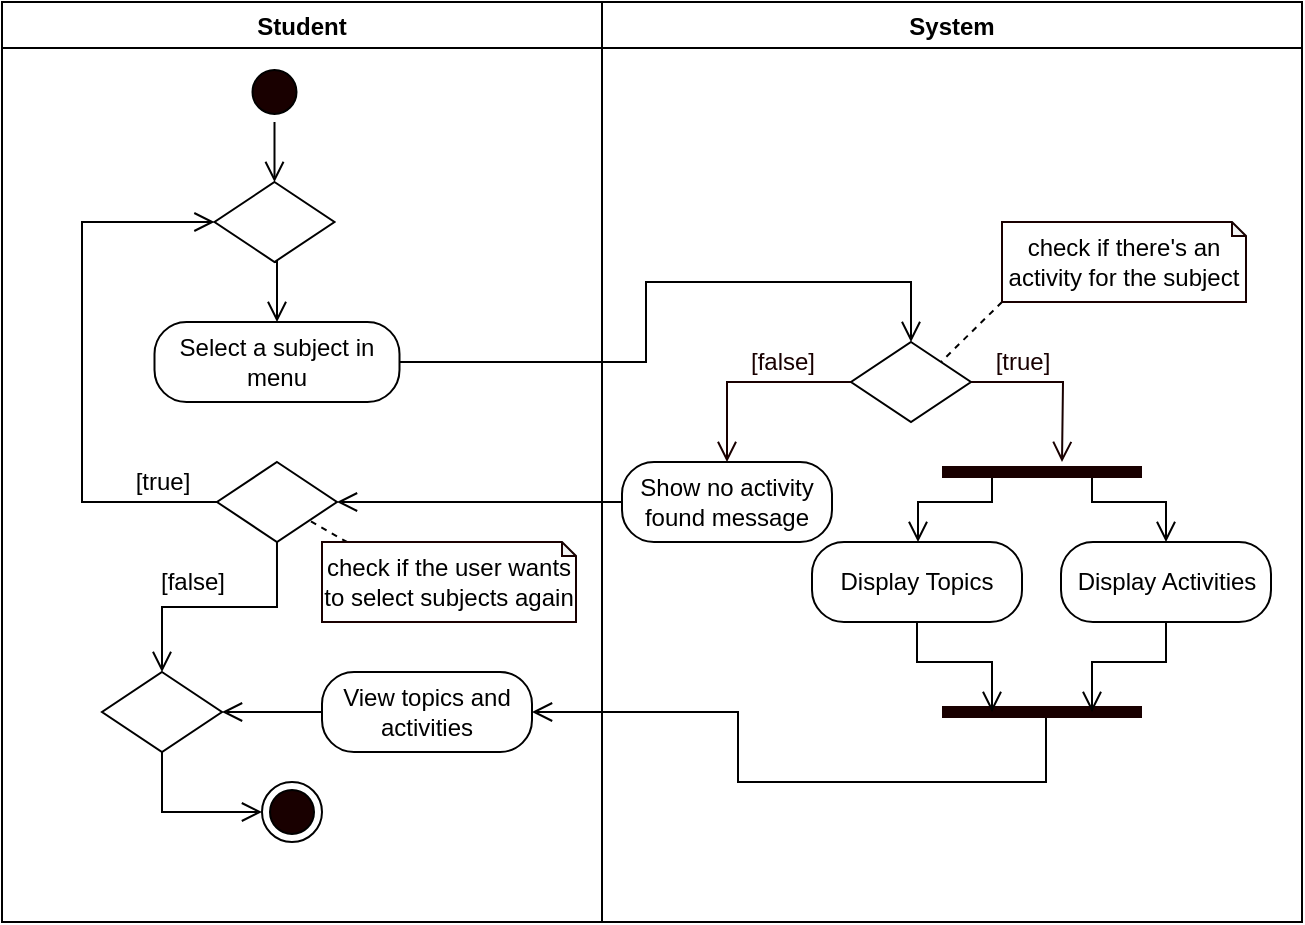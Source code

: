 <mxfile version="14.6.13" type="device" pages="7"><diagram id="xCnhNyhCRxLYTvVG-k2f" name="Open Subjects"><mxGraphModel dx="926" dy="626" grid="1" gridSize="10" guides="1" tooltips="1" connect="1" arrows="1" fold="1" page="1" pageScale="1" pageWidth="850" pageHeight="1100" math="0" shadow="0"><root><mxCell id="0"/><mxCell id="1" parent="0"/><mxCell id="m3-zhuv08cqBMnWeQSRP-1" value="Student" style="swimlane;startSize=23;" parent="1" vertex="1"><mxGeometry x="40" y="10" width="300" height="460" as="geometry"/></mxCell><mxCell id="m3-zhuv08cqBMnWeQSRP-2" style="edgeStyle=orthogonalEdgeStyle;rounded=0;orthogonalLoop=1;jettySize=auto;html=1;exitX=0.5;exitY=1;exitDx=0;exitDy=0;entryX=0.5;entryY=0;entryDx=0;entryDy=0;endArrow=open;endFill=0;endSize=8;" parent="m3-zhuv08cqBMnWeQSRP-1" source="m3-zhuv08cqBMnWeQSRP-3" target="m3-zhuv08cqBMnWeQSRP-9" edge="1"><mxGeometry relative="1" as="geometry"><mxPoint x="136.25" y="110" as="targetPoint"/></mxGeometry></mxCell><mxCell id="m3-zhuv08cqBMnWeQSRP-3" value="" style="ellipse;html=1;shape=startState;fillColor=#190000;" parent="m3-zhuv08cqBMnWeQSRP-1" vertex="1"><mxGeometry x="121.25" y="30" width="30" height="30" as="geometry"/></mxCell><mxCell id="m3-zhuv08cqBMnWeQSRP-6" value="Select a subject in menu" style="rounded=1;whiteSpace=wrap;html=1;arcSize=40;" parent="m3-zhuv08cqBMnWeQSRP-1" vertex="1"><mxGeometry x="76.25" y="160" width="122.5" height="40" as="geometry"/></mxCell><mxCell id="m3-zhuv08cqBMnWeQSRP-8" style="edgeStyle=orthogonalEdgeStyle;rounded=0;orthogonalLoop=1;jettySize=auto;html=1;exitX=0.5;exitY=1;exitDx=0;exitDy=0;entryX=0.5;entryY=0;entryDx=0;entryDy=0;endArrow=open;endFill=0;endSize=8;" parent="m3-zhuv08cqBMnWeQSRP-1" source="m3-zhuv08cqBMnWeQSRP-9" target="m3-zhuv08cqBMnWeQSRP-6" edge="1"><mxGeometry relative="1" as="geometry"/></mxCell><mxCell id="m3-zhuv08cqBMnWeQSRP-9" value="" style="rhombus;whiteSpace=wrap;html=1;" parent="m3-zhuv08cqBMnWeQSRP-1" vertex="1"><mxGeometry x="106.25" y="90" width="60" height="40" as="geometry"/></mxCell><mxCell id="m3-zhuv08cqBMnWeQSRP-13" style="edgeStyle=orthogonalEdgeStyle;rounded=0;orthogonalLoop=1;jettySize=auto;html=1;exitX=0;exitY=0.5;exitDx=0;exitDy=0;entryX=0;entryY=0.5;entryDx=0;entryDy=0;endArrow=open;endFill=0;endSize=8;" parent="m3-zhuv08cqBMnWeQSRP-1" source="m3-zhuv08cqBMnWeQSRP-15" target="m3-zhuv08cqBMnWeQSRP-9" edge="1"><mxGeometry relative="1" as="geometry"><Array as="points"><mxPoint x="40" y="250"/><mxPoint x="40" y="110"/></Array></mxGeometry></mxCell><mxCell id="m3-zhuv08cqBMnWeQSRP-15" value="" style="rhombus;whiteSpace=wrap;html=1;" parent="m3-zhuv08cqBMnWeQSRP-1" vertex="1"><mxGeometry x="107.49" y="230" width="60" height="40" as="geometry"/></mxCell><mxCell id="m3-zhuv08cqBMnWeQSRP-16" value="[true]" style="text;html=1;align=center;verticalAlign=middle;resizable=0;points=[];autosize=1;strokeColor=none;" parent="m3-zhuv08cqBMnWeQSRP-1" vertex="1"><mxGeometry x="60" y="230" width="40" height="20" as="geometry"/></mxCell><mxCell id="m3-zhuv08cqBMnWeQSRP-18" style="rounded=0;orthogonalLoop=1;jettySize=auto;html=1;exitX=0;exitY=0.5;exitDx=0;exitDy=0;exitPerimeter=0;endArrow=none;endFill=0;endSize=8;dashed=1;" parent="m3-zhuv08cqBMnWeQSRP-1" target="m3-zhuv08cqBMnWeQSRP-15" edge="1"><mxGeometry relative="1" as="geometry"><mxPoint x="198.75" y="285" as="sourcePoint"/></mxGeometry></mxCell><mxCell id="m3-zhuv08cqBMnWeQSRP-19" value="check if the user wants to select subjects again" style="shape=note;whiteSpace=wrap;html=1;backgroundOutline=1;darkOpacity=0.05;strokeColor=#190000;size=7;" parent="m3-zhuv08cqBMnWeQSRP-1" vertex="1"><mxGeometry x="160" y="270" width="127" height="40" as="geometry"/></mxCell><mxCell id="L4JUY8mLhXnLWczYLnuo-8" style="edgeStyle=orthogonalEdgeStyle;rounded=0;orthogonalLoop=1;jettySize=auto;html=1;exitX=0;exitY=0.5;exitDx=0;exitDy=0;entryX=1;entryY=0.5;entryDx=0;entryDy=0;endArrow=open;endFill=0;endSize=8;" parent="m3-zhuv08cqBMnWeQSRP-1" source="L4JUY8mLhXnLWczYLnuo-5" target="L4JUY8mLhXnLWczYLnuo-6" edge="1"><mxGeometry relative="1" as="geometry"/></mxCell><mxCell id="L4JUY8mLhXnLWczYLnuo-5" value="View topics and activities" style="rounded=1;whiteSpace=wrap;html=1;arcSize=40;" parent="m3-zhuv08cqBMnWeQSRP-1" vertex="1"><mxGeometry x="160" y="335" width="105" height="40" as="geometry"/></mxCell><mxCell id="L4JUY8mLhXnLWczYLnuo-6" value="" style="rhombus;whiteSpace=wrap;html=1;" parent="m3-zhuv08cqBMnWeQSRP-1" vertex="1"><mxGeometry x="50.0" y="335" width="60" height="40" as="geometry"/></mxCell><mxCell id="m3-zhuv08cqBMnWeQSRP-52" style="edgeStyle=orthogonalEdgeStyle;rounded=0;orthogonalLoop=1;jettySize=auto;html=1;exitX=0.5;exitY=1;exitDx=0;exitDy=0;endArrow=open;endFill=0;endSize=8;entryX=0.5;entryY=0;entryDx=0;entryDy=0;" parent="m3-zhuv08cqBMnWeQSRP-1" source="m3-zhuv08cqBMnWeQSRP-15" target="L4JUY8mLhXnLWczYLnuo-6" edge="1"><mxGeometry relative="1" as="geometry"><mxPoint x="137.552" y="340.0" as="targetPoint"/></mxGeometry></mxCell><mxCell id="GKn5wGegRRHqDm7pzOaP-1" value="" style="ellipse;html=1;shape=endState;fillColor=#190000;" parent="m3-zhuv08cqBMnWeQSRP-1" vertex="1"><mxGeometry x="130" y="390" width="30" height="30" as="geometry"/></mxCell><mxCell id="L4JUY8mLhXnLWczYLnuo-9" style="edgeStyle=orthogonalEdgeStyle;rounded=0;orthogonalLoop=1;jettySize=auto;html=1;exitX=0.5;exitY=1;exitDx=0;exitDy=0;endArrow=open;endFill=0;endSize=8;entryX=0;entryY=0.5;entryDx=0;entryDy=0;" parent="m3-zhuv08cqBMnWeQSRP-1" source="L4JUY8mLhXnLWczYLnuo-6" target="GKn5wGegRRHqDm7pzOaP-1" edge="1"><mxGeometry relative="1" as="geometry"><mxPoint x="100" y="410" as="targetPoint"/></mxGeometry></mxCell><mxCell id="m3-zhuv08cqBMnWeQSRP-20" value="System" style="swimlane;" parent="1" vertex="1"><mxGeometry x="340" y="10" width="350" height="460" as="geometry"/></mxCell><mxCell id="m3-zhuv08cqBMnWeQSRP-22" value="" style="rhombus;whiteSpace=wrap;html=1;" parent="m3-zhuv08cqBMnWeQSRP-20" vertex="1"><mxGeometry x="124.5" y="170" width="60" height="40" as="geometry"/></mxCell><mxCell id="m3-zhuv08cqBMnWeQSRP-24" value="&lt;font color=&quot;#190000&quot;&gt;[true]&lt;/font&gt;" style="text;html=1;align=center;verticalAlign=middle;resizable=0;points=[];autosize=1;strokeColor=none;fontColor=#FFFFFF;" parent="m3-zhuv08cqBMnWeQSRP-20" vertex="1"><mxGeometry x="189.5" y="170" width="40" height="20" as="geometry"/></mxCell><mxCell id="m3-zhuv08cqBMnWeQSRP-25" value="&lt;font color=&quot;#190000&quot;&gt;[false]&lt;/font&gt;" style="text;html=1;align=center;verticalAlign=middle;resizable=0;points=[];autosize=1;strokeColor=none;fontColor=#FFFFFF;" parent="m3-zhuv08cqBMnWeQSRP-20" vertex="1"><mxGeometry x="65" y="170" width="50" height="20" as="geometry"/></mxCell><mxCell id="m3-zhuv08cqBMnWeQSRP-26" value="Show no activity found message" style="rounded=1;whiteSpace=wrap;html=1;arcSize=40;" parent="m3-zhuv08cqBMnWeQSRP-20" vertex="1"><mxGeometry x="10" y="230" width="105" height="40" as="geometry"/></mxCell><mxCell id="m3-zhuv08cqBMnWeQSRP-29" style="edgeStyle=orthogonalEdgeStyle;rounded=0;orthogonalLoop=1;jettySize=auto;html=1;exitX=0;exitY=0.5;exitDx=0;exitDy=0;fontColor=#FFFFFF;endArrow=open;endFill=0;endSize=8;strokeColor=#190000;entryX=0.5;entryY=0;entryDx=0;entryDy=0;" parent="m3-zhuv08cqBMnWeQSRP-20" source="m3-zhuv08cqBMnWeQSRP-22" target="m3-zhuv08cqBMnWeQSRP-26" edge="1"><mxGeometry relative="1" as="geometry"><mxPoint x="50" y="230" as="targetPoint"/></mxGeometry></mxCell><mxCell id="m3-zhuv08cqBMnWeQSRP-30" style="edgeStyle=orthogonalEdgeStyle;rounded=0;orthogonalLoop=1;jettySize=auto;html=1;exitX=1;exitY=0.5;exitDx=0;exitDy=0;fontColor=#FFFFFF;endArrow=open;endFill=0;endSize=8;strokeColor=#190000;" parent="m3-zhuv08cqBMnWeQSRP-20" source="m3-zhuv08cqBMnWeQSRP-22" edge="1"><mxGeometry relative="1" as="geometry"><mxPoint x="230" y="230" as="targetPoint"/></mxGeometry></mxCell><mxCell id="m3-zhuv08cqBMnWeQSRP-41" style="rounded=0;orthogonalLoop=1;jettySize=auto;html=1;exitX=0;exitY=1;exitDx=0;exitDy=0;exitPerimeter=0;entryX=1;entryY=0;entryDx=0;entryDy=0;endArrow=none;endFill=0;dashed=1;" parent="m3-zhuv08cqBMnWeQSRP-20" source="m3-zhuv08cqBMnWeQSRP-40" target="m3-zhuv08cqBMnWeQSRP-22" edge="1"><mxGeometry relative="1" as="geometry"/></mxCell><mxCell id="m3-zhuv08cqBMnWeQSRP-40" value="check if there's an activity for the subject" style="shape=note;whiteSpace=wrap;html=1;backgroundOutline=1;darkOpacity=0.05;strokeColor=#190000;size=7;" parent="m3-zhuv08cqBMnWeQSRP-20" vertex="1"><mxGeometry x="200" y="110" width="122" height="40" as="geometry"/></mxCell><mxCell id="m3-zhuv08cqBMnWeQSRP-46" style="edgeStyle=orthogonalEdgeStyle;rounded=0;orthogonalLoop=1;jettySize=auto;html=1;exitX=0.75;exitY=0.5;exitDx=0;exitDy=0;exitPerimeter=0;entryX=0.5;entryY=0;entryDx=0;entryDy=0;endArrow=open;endFill=0;endSize=8;" parent="m3-zhuv08cqBMnWeQSRP-20" source="m3-zhuv08cqBMnWeQSRP-42" target="m3-zhuv08cqBMnWeQSRP-45" edge="1"><mxGeometry relative="1" as="geometry"><Array as="points"><mxPoint x="245" y="250"/><mxPoint x="282" y="250"/></Array></mxGeometry></mxCell><mxCell id="m3-zhuv08cqBMnWeQSRP-48" style="edgeStyle=orthogonalEdgeStyle;rounded=0;orthogonalLoop=1;jettySize=auto;html=1;exitX=0.25;exitY=0.5;exitDx=0;exitDy=0;exitPerimeter=0;endArrow=open;endFill=0;endSize=8;" parent="m3-zhuv08cqBMnWeQSRP-20" source="m3-zhuv08cqBMnWeQSRP-42" target="m3-zhuv08cqBMnWeQSRP-43" edge="1"><mxGeometry relative="1" as="geometry"><Array as="points"><mxPoint x="195" y="250"/><mxPoint x="158" y="250"/></Array></mxGeometry></mxCell><mxCell id="m3-zhuv08cqBMnWeQSRP-42" value="" style="shape=line;html=1;strokeWidth=6;strokeColor=#190000;" parent="m3-zhuv08cqBMnWeQSRP-20" vertex="1"><mxGeometry x="170" y="230" width="100" height="10" as="geometry"/></mxCell><mxCell id="m3-zhuv08cqBMnWeQSRP-43" value="Display Topics" style="rounded=1;whiteSpace=wrap;html=1;arcSize=40;" parent="m3-zhuv08cqBMnWeQSRP-20" vertex="1"><mxGeometry x="105" y="270" width="105" height="40" as="geometry"/></mxCell><mxCell id="m3-zhuv08cqBMnWeQSRP-45" value="Display Activities" style="rounded=1;whiteSpace=wrap;html=1;arcSize=40;" parent="m3-zhuv08cqBMnWeQSRP-20" vertex="1"><mxGeometry x="229.5" y="270" width="105" height="40" as="geometry"/></mxCell><mxCell id="m3-zhuv08cqBMnWeQSRP-37" style="edgeStyle=orthogonalEdgeStyle;rounded=0;orthogonalLoop=1;jettySize=auto;html=1;exitX=0;exitY=0.5;exitDx=0;exitDy=0;entryX=1;entryY=0.5;entryDx=0;entryDy=0;endArrow=open;endFill=0;endSize=8;" parent="1" source="m3-zhuv08cqBMnWeQSRP-26" target="m3-zhuv08cqBMnWeQSRP-15" edge="1"><mxGeometry relative="1" as="geometry"/></mxCell><mxCell id="m3-zhuv08cqBMnWeQSRP-38" value="[false]" style="text;html=1;align=center;verticalAlign=middle;resizable=0;points=[];autosize=1;strokeColor=none;" parent="1" vertex="1"><mxGeometry x="110" y="290" width="50" height="20" as="geometry"/></mxCell><mxCell id="m3-zhuv08cqBMnWeQSRP-5" style="edgeStyle=orthogonalEdgeStyle;rounded=0;orthogonalLoop=1;jettySize=auto;html=1;exitX=1;exitY=0.5;exitDx=0;exitDy=0;entryX=0.5;entryY=0;entryDx=0;entryDy=0;endArrow=open;endFill=0;endSize=8;" parent="1" source="m3-zhuv08cqBMnWeQSRP-6" target="m3-zhuv08cqBMnWeQSRP-22" edge="1"><mxGeometry relative="1" as="geometry"><mxPoint x="470" y="200" as="targetPoint"/><Array as="points"><mxPoint x="362" y="190"/><mxPoint x="362" y="150"/><mxPoint x="495" y="150"/></Array></mxGeometry></mxCell><mxCell id="L4JUY8mLhXnLWczYLnuo-7" style="edgeStyle=orthogonalEdgeStyle;rounded=0;orthogonalLoop=1;jettySize=auto;html=1;exitX=0.52;exitY=0.7;exitDx=0;exitDy=0;exitPerimeter=0;entryX=1;entryY=0.5;entryDx=0;entryDy=0;endArrow=open;endFill=0;endSize=8;" parent="1" source="m3-zhuv08cqBMnWeQSRP-47" target="L4JUY8mLhXnLWczYLnuo-5" edge="1"><mxGeometry relative="1" as="geometry"><Array as="points"><mxPoint x="562" y="400"/><mxPoint x="408" y="400"/><mxPoint x="408" y="365"/></Array></mxGeometry></mxCell><mxCell id="m3-zhuv08cqBMnWeQSRP-47" value="" style="shape=line;html=1;strokeWidth=6;strokeColor=#190000;" parent="1" vertex="1"><mxGeometry x="510" y="360" width="100" height="10" as="geometry"/></mxCell><mxCell id="m3-zhuv08cqBMnWeQSRP-49" style="edgeStyle=orthogonalEdgeStyle;rounded=0;orthogonalLoop=1;jettySize=auto;html=1;exitX=0.5;exitY=1;exitDx=0;exitDy=0;entryX=0.25;entryY=0.5;entryDx=0;entryDy=0;entryPerimeter=0;endArrow=open;endFill=0;endSize=8;" parent="1" source="m3-zhuv08cqBMnWeQSRP-43" target="m3-zhuv08cqBMnWeQSRP-47" edge="1"><mxGeometry relative="1" as="geometry"/></mxCell><mxCell id="m3-zhuv08cqBMnWeQSRP-50" style="edgeStyle=orthogonalEdgeStyle;rounded=0;orthogonalLoop=1;jettySize=auto;html=1;exitX=0.5;exitY=1;exitDx=0;exitDy=0;entryX=0.75;entryY=0.5;entryDx=0;entryDy=0;entryPerimeter=0;endArrow=open;endFill=0;endSize=8;" parent="1" source="m3-zhuv08cqBMnWeQSRP-45" target="m3-zhuv08cqBMnWeQSRP-47" edge="1"><mxGeometry relative="1" as="geometry"/></mxCell></root></mxGraphModel></diagram><diagram id="-otofbB8y98P2wj9qeeW" name="Take Trial Quiz"><mxGraphModel dx="926" dy="626" grid="1" gridSize="10" guides="1" tooltips="1" connect="1" arrows="1" fold="1" page="1" pageScale="1" pageWidth="850" pageHeight="1100" math="0" shadow="0"><root><mxCell id="9SPK_Vc43-WRPLFOD8kL-0"/><mxCell id="9SPK_Vc43-WRPLFOD8kL-1" parent="9SPK_Vc43-WRPLFOD8kL-0"/><mxCell id="9SPK_Vc43-WRPLFOD8kL-2" value="Student" style="swimlane;startSize=23;" parent="9SPK_Vc43-WRPLFOD8kL-1" vertex="1"><mxGeometry x="111" y="20" width="300" height="830" as="geometry"/></mxCell><mxCell id="9SPK_Vc43-WRPLFOD8kL-3" value="" style="ellipse;html=1;shape=startState;fillColor=#190000;" parent="9SPK_Vc43-WRPLFOD8kL-2" vertex="1"><mxGeometry x="145" y="25" width="30" height="30" as="geometry"/></mxCell><mxCell id="9SPK_Vc43-WRPLFOD8kL-4" value="" style="edgeStyle=orthogonalEdgeStyle;html=1;verticalAlign=bottom;endArrow=open;endSize=8;entryX=0.5;entryY=0;entryDx=0;entryDy=0;rounded=0;" parent="9SPK_Vc43-WRPLFOD8kL-2" edge="1" target="9SPK_Vc43-WRPLFOD8kL-6"><mxGeometry relative="1" as="geometry"><mxPoint x="160.5" y="95" as="targetPoint"/><mxPoint x="160.5" y="55" as="sourcePoint"/></mxGeometry></mxCell><mxCell id="9SPK_Vc43-WRPLFOD8kL-6" value="Choose Subject" style="rounded=1;whiteSpace=wrap;html=1;arcSize=40;" parent="9SPK_Vc43-WRPLFOD8kL-2" vertex="1"><mxGeometry x="103.75" y="90" width="112.5" height="35" as="geometry"/></mxCell><mxCell id="9SPK_Vc43-WRPLFOD8kL-7" style="edgeStyle=orthogonalEdgeStyle;rounded=0;orthogonalLoop=1;jettySize=auto;html=1;exitX=0.5;exitY=1;exitDx=0;exitDy=0;fontColor=#FFFFFF;endArrow=open;endFill=0;endSize=8;strokeColor=#190000;" parent="9SPK_Vc43-WRPLFOD8kL-2" source="9SPK_Vc43-WRPLFOD8kL-8" edge="1"><mxGeometry relative="1" as="geometry"><mxPoint x="160" y="250" as="targetPoint"/></mxGeometry></mxCell><mxCell id="9SPK_Vc43-WRPLFOD8kL-8" value="Choose Topic" style="rounded=1;whiteSpace=wrap;html=1;arcSize=40;" parent="9SPK_Vc43-WRPLFOD8kL-2" vertex="1"><mxGeometry x="108.75" y="170" width="102.5" height="40" as="geometry"/></mxCell><mxCell id="9SPK_Vc43-WRPLFOD8kL-9" value="Open Questions Bank" style="rounded=1;whiteSpace=wrap;html=1;arcSize=40;" parent="9SPK_Vc43-WRPLFOD8kL-2" vertex="1"><mxGeometry x="108.75" y="310" width="102.5" height="40" as="geometry"/></mxCell><mxCell id="9SPK_Vc43-WRPLFOD8kL-10" value="Select Answer&amp;nbsp;" style="rounded=1;whiteSpace=wrap;html=1;arcSize=40;" parent="9SPK_Vc43-WRPLFOD8kL-2" vertex="1"><mxGeometry x="113.75" y="370" width="92.5" height="40" as="geometry"/></mxCell><mxCell id="9SPK_Vc43-WRPLFOD8kL-11" value="Submit Response" style="rounded=1;whiteSpace=wrap;html=1;arcSize=40;" parent="9SPK_Vc43-WRPLFOD8kL-2" vertex="1"><mxGeometry x="126.75" y="630" width="91.25" height="40" as="geometry"/></mxCell><mxCell id="9SPK_Vc43-WRPLFOD8kL-12" style="edgeStyle=orthogonalEdgeStyle;rounded=0;orthogonalLoop=1;jettySize=auto;html=1;exitX=0.5;exitY=1;exitDx=0;exitDy=0;entryX=0.5;entryY=0;entryDx=0;entryDy=0;endArrow=open;endFill=0;endSize=8;" parent="9SPK_Vc43-WRPLFOD8kL-2" source="9SPK_Vc43-WRPLFOD8kL-13" target="9SPK_Vc43-WRPLFOD8kL-9" edge="1"><mxGeometry relative="1" as="geometry"/></mxCell><mxCell id="9SPK_Vc43-WRPLFOD8kL-13" value="" style="rhombus;whiteSpace=wrap;html=1;" parent="9SPK_Vc43-WRPLFOD8kL-2" vertex="1"><mxGeometry x="130" y="250" width="60" height="40" as="geometry"/></mxCell><mxCell id="9SPK_Vc43-WRPLFOD8kL-14" style="edgeStyle=orthogonalEdgeStyle;rounded=0;jumpStyle=arc;jumpSize=14;orthogonalLoop=1;jettySize=auto;html=1;exitX=0.5;exitY=1;exitDx=0;exitDy=0;endArrow=open;endFill=0;startSize=9;endSize=8;" parent="9SPK_Vc43-WRPLFOD8kL-2" source="9SPK_Vc43-WRPLFOD8kL-15" target="9SPK_Vc43-WRPLFOD8kL-11" edge="1"><mxGeometry relative="1" as="geometry"/></mxCell><mxCell id="9SPK_Vc43-WRPLFOD8kL-15" value="" style="rhombus;whiteSpace=wrap;html=1;" parent="9SPK_Vc43-WRPLFOD8kL-2" vertex="1"><mxGeometry x="142.38" y="550" width="60" height="40" as="geometry"/></mxCell><mxCell id="9SPK_Vc43-WRPLFOD8kL-16" style="rounded=0;jumpStyle=arc;jumpSize=14;orthogonalLoop=1;jettySize=auto;html=1;exitX=0.5;exitY=1;exitDx=0;exitDy=0;exitPerimeter=0;entryX=0;entryY=0;entryDx=0;entryDy=0;endArrow=none;endFill=0;startSize=9;endSize=8;dashed=1;" parent="9SPK_Vc43-WRPLFOD8kL-2" source="9SPK_Vc43-WRPLFOD8kL-17" target="9SPK_Vc43-WRPLFOD8kL-15" edge="1"><mxGeometry relative="1" as="geometry"/></mxCell><mxCell id="9SPK_Vc43-WRPLFOD8kL-17" value="Check if there is a following question" style="shape=note;size=11;whiteSpace=wrap;html=1;strokeWidth=1;" parent="9SPK_Vc43-WRPLFOD8kL-2" vertex="1"><mxGeometry x="53.75" y="470" width="130" height="30" as="geometry"/></mxCell><mxCell id="4VrR4iobImMc_wgSsrPQ-10" style="edgeStyle=orthogonalEdgeStyle;rounded=0;orthogonalLoop=1;jettySize=auto;html=1;exitX=0.5;exitY=1;exitDx=0;exitDy=0;entryX=1;entryY=0.5;entryDx=0;entryDy=0;endArrow=open;endFill=0;endSize=8;" parent="9SPK_Vc43-WRPLFOD8kL-2" source="9SPK_Vc43-WRPLFOD8kL-33" target="9SPK_Vc43-WRPLFOD8kL-35" edge="1"><mxGeometry relative="1" as="geometry"/></mxCell><mxCell id="9SPK_Vc43-WRPLFOD8kL-33" value="" style="rhombus;whiteSpace=wrap;html=1;" parent="9SPK_Vc43-WRPLFOD8kL-2" vertex="1"><mxGeometry x="88.75" y="700" width="60" height="40" as="geometry"/></mxCell><mxCell id="9SPK_Vc43-WRPLFOD8kL-55" style="edgeStyle=orthogonalEdgeStyle;rounded=0;jumpStyle=arc;jumpSize=14;orthogonalLoop=1;jettySize=auto;html=1;exitX=0;exitY=0.5;exitDx=0;exitDy=0;entryX=0;entryY=0.5;entryDx=0;entryDy=0;endArrow=open;endFill=0;startSize=9;endSize=8;" parent="9SPK_Vc43-WRPLFOD8kL-2" source="9SPK_Vc43-WRPLFOD8kL-33" target="9SPK_Vc43-WRPLFOD8kL-13" edge="1"><mxGeometry relative="1" as="geometry"><Array as="points"><mxPoint x="39" y="720"/><mxPoint x="39" y="270"/></Array></mxGeometry></mxCell><mxCell id="9SPK_Vc43-WRPLFOD8kL-36" value="&lt;font color=&quot;#190000&quot;&gt;Yes&lt;/font&gt;" style="text;html=1;align=center;verticalAlign=middle;resizable=0;points=[];autosize=1;strokeColor=none;fontColor=#FFFFFF;" parent="9SPK_Vc43-WRPLFOD8kL-2" vertex="1"><mxGeometry x="48.75" y="695" width="40" height="20" as="geometry"/></mxCell><mxCell id="9SPK_Vc43-WRPLFOD8kL-35" value="" style="ellipse;html=1;shape=endState;fillColor=#190000;" parent="9SPK_Vc43-WRPLFOD8kL-2" vertex="1"><mxGeometry x="39" y="760" width="30" height="30" as="geometry"/></mxCell><mxCell id="9SPK_Vc43-WRPLFOD8kL-37" value="&lt;font color=&quot;#190000&quot;&gt;No&lt;/font&gt;" style="text;html=1;align=center;verticalAlign=middle;resizable=0;points=[];autosize=1;strokeColor=none;fontColor=#FFFFFF;" parent="9SPK_Vc43-WRPLFOD8kL-2" vertex="1"><mxGeometry x="82.5" y="745" width="30" height="20" as="geometry"/></mxCell><mxCell id="4VrR4iobImMc_wgSsrPQ-9" style="edgeStyle=orthogonalEdgeStyle;rounded=0;orthogonalLoop=1;jettySize=auto;html=1;exitX=0;exitY=0.5;exitDx=0;exitDy=0;entryX=1;entryY=0.5;entryDx=0;entryDy=0;endArrow=open;endFill=0;endSize=8;" parent="9SPK_Vc43-WRPLFOD8kL-2" source="4VrR4iobImMc_wgSsrPQ-8" target="9SPK_Vc43-WRPLFOD8kL-33" edge="1"><mxGeometry relative="1" as="geometry"/></mxCell><mxCell id="4VrR4iobImMc_wgSsrPQ-8" value="View Score" style="rounded=1;whiteSpace=wrap;html=1;arcSize=40;" parent="9SPK_Vc43-WRPLFOD8kL-2" vertex="1"><mxGeometry x="190" y="705" width="93.75" height="30" as="geometry"/></mxCell><mxCell id="4VrR4iobImMc_wgSsrPQ-12" style="rounded=0;orthogonalLoop=1;jettySize=auto;html=1;exitX=0;exitY=0;exitDx=0;exitDy=0;exitPerimeter=0;entryX=1;entryY=1;entryDx=0;entryDy=0;endArrow=none;endFill=0;endSize=8;dashed=1;" parent="9SPK_Vc43-WRPLFOD8kL-2" source="9SPK_Vc43-WRPLFOD8kL-38" target="9SPK_Vc43-WRPLFOD8kL-33" edge="1"><mxGeometry relative="1" as="geometry"/></mxCell><mxCell id="9SPK_Vc43-WRPLFOD8kL-38" value="Check if the student wants to answer again" style="shape=note;size=11;whiteSpace=wrap;html=1;strokeWidth=1;" parent="9SPK_Vc43-WRPLFOD8kL-2" vertex="1"><mxGeometry x="148.75" y="765" width="140" height="40" as="geometry"/></mxCell><mxCell id="9SPK_Vc43-WRPLFOD8kL-53" value="No" style="text;html=1;align=center;verticalAlign=middle;resizable=0;points=[];autosize=1;strokeColor=none;" parent="9SPK_Vc43-WRPLFOD8kL-2" vertex="1"><mxGeometry x="176.25" y="600" width="30" height="20" as="geometry"/></mxCell><mxCell id="9SPK_Vc43-WRPLFOD8kL-19" value="System" style="swimlane;" parent="9SPK_Vc43-WRPLFOD8kL-1" vertex="1"><mxGeometry x="410" y="20" width="310" height="830" as="geometry"/></mxCell><mxCell id="9SPK_Vc43-WRPLFOD8kL-21" value="Display Topics" style="rounded=1;whiteSpace=wrap;html=1;arcSize=40;" parent="9SPK_Vc43-WRPLFOD8kL-19" vertex="1"><mxGeometry x="105" y="130" width="97.5" height="35" as="geometry"/></mxCell><mxCell id="9SPK_Vc43-WRPLFOD8kL-27" value="Display the Corect/Wrong Notification&amp;nbsp;" style="rounded=1;whiteSpace=wrap;html=1;arcSize=40;" parent="9SPK_Vc43-WRPLFOD8kL-19" vertex="1"><mxGeometry x="92.5" y="500" width="122.5" height="40" as="geometry"/></mxCell><mxCell id="9SPK_Vc43-WRPLFOD8kL-32" value="Display Score" style="rounded=1;whiteSpace=wrap;html=1;arcSize=40;" parent="9SPK_Vc43-WRPLFOD8kL-19" vertex="1"><mxGeometry x="106.25" y="630" width="108.75" height="40" as="geometry"/></mxCell><mxCell id="9SPK_Vc43-WRPLFOD8kL-22" value="Display Question and Choices" style="rounded=1;whiteSpace=wrap;html=1;arcSize=40;" parent="9SPK_Vc43-WRPLFOD8kL-19" vertex="1"><mxGeometry x="100" y="310" width="102.5" height="40" as="geometry"/></mxCell><mxCell id="9SPK_Vc43-WRPLFOD8kL-56" style="edgeStyle=orthogonalEdgeStyle;rounded=0;jumpStyle=arc;jumpSize=14;orthogonalLoop=1;jettySize=auto;html=1;exitX=0.5;exitY=1;exitDx=0;exitDy=0;endArrow=open;endFill=0;startSize=9;endSize=8;" parent="9SPK_Vc43-WRPLFOD8kL-19" source="9SPK_Vc43-WRPLFOD8kL-57" target="9SPK_Vc43-WRPLFOD8kL-22" edge="1"><mxGeometry relative="1" as="geometry"/></mxCell><mxCell id="9SPK_Vc43-WRPLFOD8kL-57" value="" style="rhombus;whiteSpace=wrap;html=1;" parent="9SPK_Vc43-WRPLFOD8kL-19" vertex="1"><mxGeometry x="121.25" y="230" width="60" height="40" as="geometry"/></mxCell><mxCell id="4VrR4iobImMc_wgSsrPQ-3" style="edgeStyle=orthogonalEdgeStyle;rounded=0;orthogonalLoop=1;jettySize=auto;html=1;exitX=0.5;exitY=1;exitDx=0;exitDy=0;entryX=0.5;entryY=0;entryDx=0;entryDy=0;endArrow=open;endFill=0;endSize=8;" parent="9SPK_Vc43-WRPLFOD8kL-19" source="4VrR4iobImMc_wgSsrPQ-2" target="9SPK_Vc43-WRPLFOD8kL-27" edge="1"><mxGeometry relative="1" as="geometry"><mxPoint x="181.25" y="490" as="targetPoint"/></mxGeometry></mxCell><mxCell id="4VrR4iobImMc_wgSsrPQ-2" value="Check Answer" style="rounded=1;whiteSpace=wrap;html=1;arcSize=40;" parent="9SPK_Vc43-WRPLFOD8kL-19" vertex="1"><mxGeometry x="97.5" y="420" width="105" height="45" as="geometry"/></mxCell><mxCell id="9SPK_Vc43-WRPLFOD8kL-43" style="edgeStyle=orthogonalEdgeStyle;rounded=0;orthogonalLoop=1;jettySize=auto;html=1;exitX=0.5;exitY=1;exitDx=0;exitDy=0;entryX=0;entryY=0.5;entryDx=0;entryDy=0;fontColor=#FFFFFF;endArrow=open;endFill=0;endSize=8;strokeColor=#190000;" parent="9SPK_Vc43-WRPLFOD8kL-1" source="9SPK_Vc43-WRPLFOD8kL-6" target="9SPK_Vc43-WRPLFOD8kL-21" edge="1"><mxGeometry relative="1" as="geometry"/></mxCell><mxCell id="9SPK_Vc43-WRPLFOD8kL-44" style="edgeStyle=orthogonalEdgeStyle;rounded=0;orthogonalLoop=1;jettySize=auto;html=1;exitX=0.5;exitY=1;exitDx=0;exitDy=0;entryX=1;entryY=0.5;entryDx=0;entryDy=0;fontColor=#FFFFFF;endArrow=open;endFill=0;endSize=8;strokeColor=#190000;" parent="9SPK_Vc43-WRPLFOD8kL-1" source="9SPK_Vc43-WRPLFOD8kL-21" target="9SPK_Vc43-WRPLFOD8kL-8" edge="1"><mxGeometry relative="1" as="geometry"/></mxCell><mxCell id="9SPK_Vc43-WRPLFOD8kL-45" style="edgeStyle=orthogonalEdgeStyle;rounded=0;orthogonalLoop=1;jettySize=auto;html=1;exitX=0.5;exitY=1;exitDx=0;exitDy=0;entryX=1;entryY=0.5;entryDx=0;entryDy=0;endArrow=open;endFill=0;endSize=8;" parent="9SPK_Vc43-WRPLFOD8kL-1" source="9SPK_Vc43-WRPLFOD8kL-22" target="9SPK_Vc43-WRPLFOD8kL-10" edge="1"><mxGeometry relative="1" as="geometry"/></mxCell><mxCell id="9SPK_Vc43-WRPLFOD8kL-49" style="edgeStyle=orthogonalEdgeStyle;rounded=0;jumpStyle=arc;jumpSize=14;orthogonalLoop=1;jettySize=auto;html=1;exitX=0;exitY=0.5;exitDx=0;exitDy=0;entryX=0.5;entryY=0;entryDx=0;entryDy=0;endArrow=open;endFill=0;startSize=9;endSize=8;" parent="9SPK_Vc43-WRPLFOD8kL-1" source="9SPK_Vc43-WRPLFOD8kL-27" target="9SPK_Vc43-WRPLFOD8kL-15" edge="1"><mxGeometry relative="1" as="geometry"><mxPoint x="748.75" y="510" as="sourcePoint"/></mxGeometry></mxCell><mxCell id="9SPK_Vc43-WRPLFOD8kL-58" value="" style="edgeStyle=orthogonalEdgeStyle;rounded=0;orthogonalLoop=1;jettySize=auto;html=1;exitX=1;exitY=0.5;exitDx=0;exitDy=0;endArrow=open;endFill=0;endSize=8;entryX=0;entryY=0.5;entryDx=0;entryDy=0;" parent="9SPK_Vc43-WRPLFOD8kL-1" source="9SPK_Vc43-WRPLFOD8kL-9" target="9SPK_Vc43-WRPLFOD8kL-57" edge="1"><mxGeometry relative="1" as="geometry"><mxPoint x="321.25" y="350" as="sourcePoint"/><mxPoint x="546.3" y="410" as="targetPoint"/></mxGeometry></mxCell><mxCell id="9SPK_Vc43-WRPLFOD8kL-116" style="edgeStyle=orthogonalEdgeStyle;rounded=0;orthogonalLoop=1;jettySize=auto;html=1;exitX=1;exitY=0.5;exitDx=0;exitDy=0;endArrow=open;endFill=0;endSize=8;" parent="9SPK_Vc43-WRPLFOD8kL-1" source="9SPK_Vc43-WRPLFOD8kL-11" target="9SPK_Vc43-WRPLFOD8kL-32" edge="1"><mxGeometry relative="1" as="geometry"/></mxCell><mxCell id="MySkm-WL_PYojnKT148T-33" style="edgeStyle=orthogonalEdgeStyle;rounded=0;orthogonalLoop=1;jettySize=auto;html=1;entryX=1;entryY=0.5;entryDx=0;entryDy=0;endArrow=open;endFill=0;endSize=8;exitX=1;exitY=0.5;exitDx=0;exitDy=0;" parent="9SPK_Vc43-WRPLFOD8kL-1" source="9SPK_Vc43-WRPLFOD8kL-15" target="9SPK_Vc43-WRPLFOD8kL-57" edge="1"><mxGeometry relative="1" as="geometry"><Array as="points"><mxPoint x="660" y="590"/><mxPoint x="660" y="270"/></Array></mxGeometry></mxCell><mxCell id="4VrR4iobImMc_wgSsrPQ-0" value="Yes" style="text;html=1;align=center;verticalAlign=middle;resizable=0;points=[];autosize=1;strokeColor=none;" parent="9SPK_Vc43-WRPLFOD8kL-1" vertex="1"><mxGeometry x="317.5" y="570" width="40" height="20" as="geometry"/></mxCell><mxCell id="4VrR4iobImMc_wgSsrPQ-4" style="edgeStyle=orthogonalEdgeStyle;rounded=0;orthogonalLoop=1;jettySize=auto;html=1;exitX=0.5;exitY=1;exitDx=0;exitDy=0;entryX=0;entryY=0.5;entryDx=0;entryDy=0;endArrow=open;endFill=0;endSize=8;" parent="9SPK_Vc43-WRPLFOD8kL-1" source="9SPK_Vc43-WRPLFOD8kL-10" target="4VrR4iobImMc_wgSsrPQ-2" edge="1"><mxGeometry relative="1" as="geometry"/></mxCell><mxCell id="4VrR4iobImMc_wgSsrPQ-7" style="edgeStyle=orthogonalEdgeStyle;rounded=0;orthogonalLoop=1;jettySize=auto;html=1;exitX=0.5;exitY=1;exitDx=0;exitDy=0;endArrow=open;endFill=0;endSize=8;entryX=1;entryY=0.5;entryDx=0;entryDy=0;" parent="9SPK_Vc43-WRPLFOD8kL-1" source="9SPK_Vc43-WRPLFOD8kL-32" target="4VrR4iobImMc_wgSsrPQ-8" edge="1"><mxGeometry relative="1" as="geometry"><mxPoint x="473.75" y="760" as="targetPoint"/></mxGeometry></mxCell></root></mxGraphModel></diagram><diagram id="jzdwXitfnk20zXMu2zWF" name="Take Assessment"><mxGraphModel dx="926" dy="626" grid="1" gridSize="10" guides="1" tooltips="1" connect="1" arrows="1" fold="1" page="1" pageScale="1" pageWidth="850" pageHeight="1100" math="0" shadow="0"><root><mxCell id="rs319yFBnZubur0SZfpG-0"/><mxCell id="rs319yFBnZubur0SZfpG-1" parent="rs319yFBnZubur0SZfpG-0"/><mxCell id="0v7EWciM_yS-tpHEfJkf-0" value="Student" style="swimlane;startSize=23;" parent="rs319yFBnZubur0SZfpG-1" vertex="1"><mxGeometry x="130" y="20" width="280" height="920" as="geometry"/></mxCell><mxCell id="OjgIDBqP_f-mNfk16I7Z-38" style="edgeStyle=orthogonalEdgeStyle;rounded=0;orthogonalLoop=1;jettySize=auto;html=1;exitX=0.5;exitY=1;exitDx=0;exitDy=0;entryX=0.5;entryY=0;entryDx=0;entryDy=0;endArrow=open;endFill=0;endSize=8;" parent="0v7EWciM_yS-tpHEfJkf-0" source="OjgIDBqP_f-mNfk16I7Z-34" target="OjgIDBqP_f-mNfk16I7Z-37" edge="1"><mxGeometry relative="1" as="geometry"/></mxCell><mxCell id="OjgIDBqP_f-mNfk16I7Z-34" value="View Score" style="rounded=1;whiteSpace=wrap;html=1;arcSize=40;" parent="0v7EWciM_yS-tpHEfJkf-0" vertex="1"><mxGeometry x="86.27" y="711.36" width="90" height="40" as="geometry"/></mxCell><mxCell id="OjgIDBqP_f-mNfk16I7Z-37" value="" style="ellipse;html=1;shape=endState;fillColor=#190000;" parent="0v7EWciM_yS-tpHEfJkf-0" vertex="1"><mxGeometry x="116.27" y="795.93" width="30" height="30" as="geometry"/></mxCell><mxCell id="anxvFn-9Zx2DVc0jyh4--80" value="Open Questions Bank" style="rounded=1;whiteSpace=wrap;html=1;arcSize=40;" parent="0v7EWciM_yS-tpHEfJkf-0" vertex="1"><mxGeometry x="71.75" y="270" width="102.5" height="40" as="geometry"/></mxCell><mxCell id="anxvFn-9Zx2DVc0jyh4--87" value="Check if there is a following question" style="shape=note;size=11;whiteSpace=wrap;html=1;strokeWidth=1;" parent="0v7EWciM_yS-tpHEfJkf-0" vertex="1"><mxGeometry x="21.27" y="480" width="140" height="30.93" as="geometry"/></mxCell><mxCell id="0v7EWciM_yS-tpHEfJkf-4" value="Choose Topic" style="rounded=1;whiteSpace=wrap;html=1;arcSize=40;" parent="0v7EWciM_yS-tpHEfJkf-0" vertex="1"><mxGeometry x="65.63" y="190" width="114.75" height="44.07" as="geometry"/></mxCell><mxCell id="0v7EWciM_yS-tpHEfJkf-43" style="edgeStyle=orthogonalEdgeStyle;rounded=0;orthogonalLoop=1;jettySize=auto;html=1;exitX=0.5;exitY=1;exitDx=0;exitDy=0;entryX=0.5;entryY=0;entryDx=0;entryDy=0;fontColor=#FFFFFF;endArrow=open;endFill=0;endSize=8;strokeColor=#190000;" parent="0v7EWciM_yS-tpHEfJkf-0" source="0v7EWciM_yS-tpHEfJkf-4" target="anxvFn-9Zx2DVc0jyh4--80" edge="1"><mxGeometry relative="1" as="geometry"><mxPoint x="382.5" y="250" as="targetPoint"/></mxGeometry></mxCell><mxCell id="ej2fojRzpPCsZeqB4AZi-0" value="Choose Subject" style="rounded=1;whiteSpace=wrap;html=1;arcSize=40;" vertex="1" parent="0v7EWciM_yS-tpHEfJkf-0"><mxGeometry x="71.75" y="120" width="102.5" height="40" as="geometry"/></mxCell><mxCell id="0v7EWciM_yS-tpHEfJkf-17" value="System" style="swimlane;" parent="rs319yFBnZubur0SZfpG-1" vertex="1"><mxGeometry x="410" y="20" width="280" height="920" as="geometry"/></mxCell><mxCell id="e7fW_4zhSRnanliH32yh-8" value="Save Score to Database" style="rounded=1;whiteSpace=wrap;html=1;arcSize=40;" parent="0v7EWciM_yS-tpHEfJkf-17" vertex="1"><mxGeometry x="96.0" y="640.43" width="105.02" height="40" as="geometry"/></mxCell><mxCell id="e7fW_4zhSRnanliH32yh-7" style="edgeStyle=orthogonalEdgeStyle;rounded=0;orthogonalLoop=1;jettySize=auto;html=1;exitX=0.5;exitY=1;exitDx=0;exitDy=0;entryX=0.5;entryY=0;entryDx=0;entryDy=0;endArrow=open;endFill=0;endSize=8;" parent="0v7EWciM_yS-tpHEfJkf-17" source="e7fW_4zhSRnanliH32yh-8" edge="1"><mxGeometry relative="1" as="geometry"><mxPoint x="144.1" y="711.36" as="targetPoint"/></mxGeometry></mxCell><mxCell id="anxvFn-9Zx2DVc0jyh4--94" value="Display the Correct/Wrong Notificication" style="rounded=1;whiteSpace=wrap;html=1;arcSize=40;" parent="0v7EWciM_yS-tpHEfJkf-17" vertex="1"><mxGeometry x="91.02" y="500" width="122.5" height="40" as="geometry"/></mxCell><mxCell id="anxvFn-9Zx2DVc0jyh4--96" value="Display Question and Choices" style="rounded=1;whiteSpace=wrap;html=1;arcSize=40;" parent="0v7EWciM_yS-tpHEfJkf-17" vertex="1"><mxGeometry x="98.52" y="310" width="102.5" height="40" as="geometry"/></mxCell><mxCell id="anxvFn-9Zx2DVc0jyh4--97" style="edgeStyle=orthogonalEdgeStyle;rounded=0;jumpStyle=arc;jumpSize=14;orthogonalLoop=1;jettySize=auto;html=1;exitX=0.5;exitY=1;exitDx=0;exitDy=0;endArrow=open;endFill=0;startSize=9;endSize=8;" parent="0v7EWciM_yS-tpHEfJkf-17" source="anxvFn-9Zx2DVc0jyh4--98" target="anxvFn-9Zx2DVc0jyh4--96" edge="1"><mxGeometry relative="1" as="geometry"/></mxCell><mxCell id="anxvFn-9Zx2DVc0jyh4--98" value="" style="rhombus;whiteSpace=wrap;html=1;" parent="0v7EWciM_yS-tpHEfJkf-17" vertex="1"><mxGeometry x="119.77" y="230" width="60" height="40" as="geometry"/></mxCell><mxCell id="anxvFn-9Zx2DVc0jyh4--99" style="edgeStyle=orthogonalEdgeStyle;rounded=0;orthogonalLoop=1;jettySize=auto;html=1;exitX=0.5;exitY=1;exitDx=0;exitDy=0;endArrow=open;endFill=0;endSize=8;" parent="0v7EWciM_yS-tpHEfJkf-17" source="anxvFn-9Zx2DVc0jyh4--100" edge="1"><mxGeometry relative="1" as="geometry"><mxPoint x="152" y="500" as="targetPoint"/></mxGeometry></mxCell><mxCell id="anxvFn-9Zx2DVc0jyh4--100" value="Check Answer" style="rounded=1;whiteSpace=wrap;html=1;arcSize=40;" parent="0v7EWciM_yS-tpHEfJkf-17" vertex="1"><mxGeometry x="87.27" y="420" width="130" height="40" as="geometry"/></mxCell><mxCell id="OjgIDBqP_f-mNfk16I7Z-36" value="Display Score" style="rounded=1;whiteSpace=wrap;html=1;arcSize=40;" parent="0v7EWciM_yS-tpHEfJkf-17" vertex="1"><mxGeometry x="96.0" y="711.36" width="90" height="40" as="geometry"/></mxCell><mxCell id="ej2fojRzpPCsZeqB4AZi-1" value="Display Topics" style="rounded=1;whiteSpace=wrap;html=1;arcSize=40;" vertex="1" parent="0v7EWciM_yS-tpHEfJkf-17"><mxGeometry x="103.52" y="121.25" width="104.46" height="37.5" as="geometry"/></mxCell><mxCell id="0v7EWciM_yS-tpHEfJkf-56" style="edgeStyle=orthogonalEdgeStyle;rounded=0;orthogonalLoop=1;jettySize=auto;html=1;exitX=1;exitY=0.5;exitDx=0;exitDy=0;endArrow=open;endFill=0;endSize=8;entryX=0;entryY=0.5;entryDx=0;entryDy=0;" parent="rs319yFBnZubur0SZfpG-1" source="0v7EWciM_yS-tpHEfJkf-9" target="e7fW_4zhSRnanliH32yh-8" edge="1"><mxGeometry relative="1" as="geometry"><mxPoint x="510" y="624.36" as="targetPoint"/></mxGeometry></mxCell><mxCell id="OjgIDBqP_f-mNfk16I7Z-33" style="edgeStyle=orthogonalEdgeStyle;rounded=0;orthogonalLoop=1;jettySize=auto;html=1;exitX=0;exitY=0.5;exitDx=0;exitDy=0;endArrow=open;endFill=0;endSize=8;entryX=1;entryY=0.5;entryDx=0;entryDy=0;" parent="rs319yFBnZubur0SZfpG-1" source="OjgIDBqP_f-mNfk16I7Z-36" target="OjgIDBqP_f-mNfk16I7Z-34" edge="1"><mxGeometry relative="1" as="geometry"><mxPoint x="370" y="833.36" as="targetPoint"/><mxPoint x="717.27" y="776.36" as="sourcePoint"/></mxGeometry></mxCell><mxCell id="0v7EWciM_yS-tpHEfJkf-1" value="" style="ellipse;html=1;shape=startState;fillColor=#190000;" parent="rs319yFBnZubur0SZfpG-1" vertex="1"><mxGeometry x="238" y="44.07" width="30" height="30" as="geometry"/></mxCell><mxCell id="0v7EWciM_yS-tpHEfJkf-2" value="" style="edgeStyle=orthogonalEdgeStyle;html=1;verticalAlign=bottom;endArrow=open;endSize=8;entryX=0.5;entryY=0;entryDx=0;entryDy=0;rounded=0;" parent="rs319yFBnZubur0SZfpG-1" edge="1" target="ej2fojRzpPCsZeqB4AZi-0"><mxGeometry relative="1" as="geometry"><mxPoint x="253.5" y="114.07" as="targetPoint"/><mxPoint x="253.5" y="74.07" as="sourcePoint"/></mxGeometry></mxCell><mxCell id="0v7EWciM_yS-tpHEfJkf-9" value="Submit Response" style="rounded=1;whiteSpace=wrap;html=1;arcSize=40;" parent="rs319yFBnZubur0SZfpG-1" vertex="1"><mxGeometry x="220" y="660.43" width="85" height="40" as="geometry"/></mxCell><mxCell id="anxvFn-9Zx2DVc0jyh4--104" value="No" style="text;html=1;align=center;verticalAlign=middle;resizable=0;points=[];autosize=1;strokeColor=none;" parent="rs319yFBnZubur0SZfpG-1" vertex="1"><mxGeometry x="262.5" y="624.43" width="30" height="20" as="geometry"/></mxCell><mxCell id="anxvFn-9Zx2DVc0jyh4--81" value="Select Answer&amp;nbsp;" style="rounded=1;whiteSpace=wrap;html=1;arcSize=40;" parent="rs319yFBnZubur0SZfpG-1" vertex="1"><mxGeometry x="206.27" y="389.07" width="92.5" height="40" as="geometry"/></mxCell><mxCell id="anxvFn-9Zx2DVc0jyh4--84" style="edgeStyle=orthogonalEdgeStyle;rounded=0;jumpStyle=arc;jumpSize=14;orthogonalLoop=1;jettySize=auto;html=1;exitX=0.5;exitY=1;exitDx=0;exitDy=0;endArrow=open;endFill=0;startSize=9;endSize=8;" parent="rs319yFBnZubur0SZfpG-1" source="anxvFn-9Zx2DVc0jyh4--85" edge="1"><mxGeometry relative="1" as="geometry"><mxPoint x="261.234" y="660.0" as="targetPoint"/></mxGeometry></mxCell><mxCell id="anxvFn-9Zx2DVc0jyh4--85" value="" style="rhombus;whiteSpace=wrap;html=1;" parent="rs319yFBnZubur0SZfpG-1" vertex="1"><mxGeometry x="231.27" y="580.0" width="60" height="40" as="geometry"/></mxCell><mxCell id="anxvFn-9Zx2DVc0jyh4--86" style="rounded=0;jumpStyle=arc;jumpSize=14;orthogonalLoop=1;jettySize=auto;html=1;exitX=0.5;exitY=1;exitDx=0;exitDy=0;exitPerimeter=0;entryX=0;entryY=0;entryDx=0;entryDy=0;endArrow=none;endFill=0;startSize=9;endSize=8;dashed=1;" parent="rs319yFBnZubur0SZfpG-1" source="anxvFn-9Zx2DVc0jyh4--87" target="anxvFn-9Zx2DVc0jyh4--85" edge="1"><mxGeometry relative="1" as="geometry"/></mxCell><mxCell id="anxvFn-9Zx2DVc0jyh4--108" value="Yes" style="text;html=1;align=center;verticalAlign=middle;resizable=0;points=[];autosize=1;strokeColor=none;" parent="rs319yFBnZubur0SZfpG-1" vertex="1"><mxGeometry x="291.52" y="580.0" width="40" height="20" as="geometry"/></mxCell><mxCell id="anxvFn-9Zx2DVc0jyh4--105" value="" style="edgeStyle=orthogonalEdgeStyle;rounded=0;orthogonalLoop=1;jettySize=auto;html=1;exitX=1;exitY=0.5;exitDx=0;exitDy=0;endArrow=open;endFill=0;endSize=8;entryX=0;entryY=0.5;entryDx=0;entryDy=0;" parent="rs319yFBnZubur0SZfpG-1" source="anxvFn-9Zx2DVc0jyh4--80" target="anxvFn-9Zx2DVc0jyh4--98" edge="1"><mxGeometry relative="1" as="geometry"><mxPoint x="319.77" y="350" as="sourcePoint"/><mxPoint x="544.82" y="410" as="targetPoint"/></mxGeometry></mxCell><mxCell id="anxvFn-9Zx2DVc0jyh4--109" style="edgeStyle=orthogonalEdgeStyle;rounded=0;orthogonalLoop=1;jettySize=auto;html=1;exitX=0.5;exitY=1;exitDx=0;exitDy=0;entryX=0;entryY=0.5;entryDx=0;entryDy=0;endArrow=open;endFill=0;endSize=8;" parent="rs319yFBnZubur0SZfpG-1" source="anxvFn-9Zx2DVc0jyh4--81" target="anxvFn-9Zx2DVc0jyh4--100" edge="1"><mxGeometry relative="1" as="geometry"/></mxCell><mxCell id="anxvFn-9Zx2DVc0jyh4--102" style="edgeStyle=orthogonalEdgeStyle;rounded=0;orthogonalLoop=1;jettySize=auto;html=1;exitX=0.5;exitY=1;exitDx=0;exitDy=0;entryX=1;entryY=0.5;entryDx=0;entryDy=0;endArrow=open;endFill=0;endSize=8;" parent="rs319yFBnZubur0SZfpG-1" source="anxvFn-9Zx2DVc0jyh4--96" target="anxvFn-9Zx2DVc0jyh4--81" edge="1"><mxGeometry relative="1" as="geometry"/></mxCell><mxCell id="anxvFn-9Zx2DVc0jyh4--107" style="edgeStyle=orthogonalEdgeStyle;rounded=0;orthogonalLoop=1;jettySize=auto;html=1;entryX=1;entryY=0.5;entryDx=0;entryDy=0;endArrow=open;endFill=0;endSize=8;exitX=1;exitY=0.5;exitDx=0;exitDy=0;" parent="rs319yFBnZubur0SZfpG-1" source="anxvFn-9Zx2DVc0jyh4--85" target="anxvFn-9Zx2DVc0jyh4--98" edge="1"><mxGeometry relative="1" as="geometry"><Array as="points"><mxPoint x="660" y="600"/><mxPoint x="660" y="270"/></Array></mxGeometry></mxCell><mxCell id="anxvFn-9Zx2DVc0jyh4--103" style="edgeStyle=orthogonalEdgeStyle;rounded=0;jumpStyle=arc;jumpSize=14;orthogonalLoop=1;jettySize=auto;html=1;exitX=0;exitY=0.5;exitDx=0;exitDy=0;entryX=0.5;entryY=0;entryDx=0;entryDy=0;endArrow=open;endFill=0;startSize=9;endSize=8;" parent="rs319yFBnZubur0SZfpG-1" source="anxvFn-9Zx2DVc0jyh4--94" target="anxvFn-9Zx2DVc0jyh4--85" edge="1"><mxGeometry relative="1" as="geometry"><mxPoint x="747.27" y="510" as="sourcePoint"/></mxGeometry></mxCell><mxCell id="ej2fojRzpPCsZeqB4AZi-2" style="edgeStyle=orthogonalEdgeStyle;rounded=0;orthogonalLoop=1;jettySize=auto;html=1;exitX=1;exitY=0.5;exitDx=0;exitDy=0;entryX=0;entryY=0.5;entryDx=0;entryDy=0;endArrow=open;endFill=0;endSize=8;" edge="1" parent="rs319yFBnZubur0SZfpG-1" source="ej2fojRzpPCsZeqB4AZi-0" target="ej2fojRzpPCsZeqB4AZi-1"><mxGeometry relative="1" as="geometry"/></mxCell><mxCell id="ej2fojRzpPCsZeqB4AZi-3" style="edgeStyle=orthogonalEdgeStyle;rounded=0;orthogonalLoop=1;jettySize=auto;html=1;exitX=0.5;exitY=1;exitDx=0;exitDy=0;entryX=1;entryY=0.5;entryDx=0;entryDy=0;endArrow=open;endFill=0;endSize=8;" edge="1" parent="rs319yFBnZubur0SZfpG-1" source="ej2fojRzpPCsZeqB4AZi-1" target="0v7EWciM_yS-tpHEfJkf-4"><mxGeometry relative="1" as="geometry"/></mxCell></root></mxGraphModel></diagram><diagram id="Ga-PmT2ke4FAyRD8HNvt" name="ClassDiagram"><mxGraphModel dx="1776" dy="626" grid="1" gridSize="10" guides="1" tooltips="1" connect="1" arrows="1" fold="1" page="1" pageScale="1" pageWidth="850" pageHeight="1100" math="0" shadow="0"><root><mxCell id="OUmw-eRBeGK2DUIwd5ra-0"/><mxCell id="OUmw-eRBeGK2DUIwd5ra-1" parent="OUmw-eRBeGK2DUIwd5ra-0"/><mxCell id="OUmw-eRBeGK2DUIwd5ra-2" style="rounded=0;orthogonalLoop=1;jettySize=auto;html=1;exitX=0.5;exitY=0;exitDx=0;exitDy=0;entryX=0;entryY=0.5;entryDx=0;entryDy=0;endArrow=block;endFill=0;strokeWidth=1;edgeStyle=orthogonalEdgeStyle;elbow=vertical;targetPerimeterSpacing=0;endSize=10;" parent="OUmw-eRBeGK2DUIwd5ra-1" source="OUmw-eRBeGK2DUIwd5ra-5" target="OUmw-eRBeGK2DUIwd5ra-12" edge="1"><mxGeometry relative="1" as="geometry"/></mxCell><mxCell id="OUmw-eRBeGK2DUIwd5ra-3" style="edgeStyle=orthogonalEdgeStyle;rounded=0;orthogonalLoop=1;jettySize=auto;html=1;exitX=0.325;exitY=-0.002;exitDx=0;exitDy=0;entryX=1.014;entryY=0.718;entryDx=0;entryDy=0;endArrow=none;endFill=0;endSize=11;entryPerimeter=0;exitPerimeter=0;" parent="OUmw-eRBeGK2DUIwd5ra-1" source="OUmw-eRBeGK2DUIwd5ra-5" target="OUmw-eRBeGK2DUIwd5ra-105" edge="1"><mxGeometry relative="1" as="geometry"/></mxCell><mxCell id="OUmw-eRBeGK2DUIwd5ra-5" value="Administrator" style="swimlane;fontStyle=1;align=center;verticalAlign=top;childLayout=stackLayout;horizontal=1;startSize=26;horizontalStack=0;resizeParent=1;resizeParentMax=0;resizeLast=0;collapsible=1;marginBottom=0;" parent="OUmw-eRBeGK2DUIwd5ra-1" vertex="1"><mxGeometry x="-300" y="370" width="140" height="150" as="geometry"/></mxCell><mxCell id="OUmw-eRBeGK2DUIwd5ra-6" value="-contactNo : string&#10;-email : string" style="text;strokeColor=none;fillColor=none;align=left;verticalAlign=top;spacingLeft=4;spacingRight=4;overflow=hidden;rotatable=0;points=[[0,0.5],[1,0.5]];portConstraint=eastwest;glass=0;" parent="OUmw-eRBeGK2DUIwd5ra-5" vertex="1"><mxGeometry y="26" width="140" height="44" as="geometry"/></mxCell><mxCell id="OUmw-eRBeGK2DUIwd5ra-7" value="" style="line;strokeWidth=1;fillColor=none;align=left;verticalAlign=middle;spacingTop=-1;spacingLeft=3;spacingRight=3;rotatable=0;labelPosition=right;points=[];portConstraint=eastwest;" parent="OUmw-eRBeGK2DUIwd5ra-5" vertex="1"><mxGeometry y="70" width="140" height="4" as="geometry"/></mxCell><mxCell id="OUmw-eRBeGK2DUIwd5ra-8" value="+addAdministrator()&#10;+editAdministrator()&#10;+removeAdministrator()&#10;+viewAdministrator()" style="text;strokeColor=none;fillColor=none;align=left;verticalAlign=top;spacingLeft=4;spacingRight=4;overflow=hidden;rotatable=0;points=[[0,0.5],[1,0.5]];portConstraint=eastwest;glass=0;" parent="OUmw-eRBeGK2DUIwd5ra-5" vertex="1"><mxGeometry y="74" width="140" height="76" as="geometry"/></mxCell><mxCell id="OUmw-eRBeGK2DUIwd5ra-9" value="User" style="swimlane;fontStyle=1;align=center;verticalAlign=top;childLayout=stackLayout;horizontal=1;startSize=26;horizontalStack=0;resizeParent=1;resizeParentMax=0;resizeLast=0;collapsible=1;marginBottom=0;glass=0;swimlaneLine=1;" parent="OUmw-eRBeGK2DUIwd5ra-1" vertex="1"><mxGeometry x="-130" y="40" width="140" height="260" as="geometry"/></mxCell><mxCell id="OUmw-eRBeGK2DUIwd5ra-10" value="-userId : int&#10;-userName : string&#10;-password : string&#10;-firstName : string&#10;-middleName : string&#10;-lastName : string&#10;-dateOfBirth : date&#10;-profilePicture : string&#10;-status : int&#10;&#10;" style="text;strokeColor=none;fillColor=none;align=left;verticalAlign=top;spacingLeft=4;spacingRight=4;overflow=hidden;rotatable=0;points=[[0,0.5],[1,0.5]];portConstraint=eastwest;" parent="OUmw-eRBeGK2DUIwd5ra-9" vertex="1"><mxGeometry y="26" width="140" height="154" as="geometry"/></mxCell><mxCell id="OUmw-eRBeGK2DUIwd5ra-11" value="" style="line;strokeWidth=1;fillColor=none;align=left;verticalAlign=middle;spacingTop=-1;spacingLeft=3;spacingRight=3;rotatable=0;labelPosition=right;points=[];portConstraint=eastwest;" parent="OUmw-eRBeGK2DUIwd5ra-9" vertex="1"><mxGeometry y="180" width="140" height="8" as="geometry"/></mxCell><mxCell id="OUmw-eRBeGK2DUIwd5ra-12" value="+addUser()&#10;+editUser()&#10;+removeUser()&#10;+viewUser()" style="text;strokeColor=none;fillColor=none;align=left;verticalAlign=top;spacingLeft=4;spacingRight=4;overflow=hidden;rotatable=0;points=[[0,0.5],[1,0.5]];portConstraint=eastwest;" parent="OUmw-eRBeGK2DUIwd5ra-9" vertex="1"><mxGeometry y="188" width="140" height="72" as="geometry"/></mxCell><mxCell id="OUmw-eRBeGK2DUIwd5ra-13" style="edgeStyle=orthogonalEdgeStyle;rounded=0;orthogonalLoop=1;jettySize=auto;html=1;exitX=0.5;exitY=0;exitDx=0;exitDy=0;entryX=1;entryY=0.5;entryDx=0;entryDy=0;endArrow=block;endFill=0;endSize=10;targetPerimeterSpacing=0;strokeWidth=1;" parent="OUmw-eRBeGK2DUIwd5ra-1" source="OUmw-eRBeGK2DUIwd5ra-16" target="OUmw-eRBeGK2DUIwd5ra-12" edge="1"><mxGeometry relative="1" as="geometry"><Array as="points"><mxPoint x="105" y="264"/></Array></mxGeometry></mxCell><mxCell id="OUmw-eRBeGK2DUIwd5ra-16" value="Student" style="swimlane;fontStyle=1;align=center;verticalAlign=top;childLayout=stackLayout;horizontal=1;startSize=26;horizontalStack=0;resizeParent=1;resizeParentMax=0;resizeLast=0;collapsible=1;marginBottom=0;" parent="OUmw-eRBeGK2DUIwd5ra-1" vertex="1"><mxGeometry x="60" y="300" width="130" height="90" as="geometry"/></mxCell><mxCell id="OUmw-eRBeGK2DUIwd5ra-17" value="&#10;" style="text;strokeColor=none;fillColor=none;align=left;verticalAlign=top;spacingLeft=4;spacingRight=4;overflow=hidden;rotatable=0;points=[[0,0.5],[1,0.5]];portConstraint=eastwest;glass=0;" parent="OUmw-eRBeGK2DUIwd5ra-16" vertex="1"><mxGeometry y="26" width="130" height="14" as="geometry"/></mxCell><mxCell id="OUmw-eRBeGK2DUIwd5ra-18" value="" style="line;strokeWidth=1;fillColor=none;align=left;verticalAlign=middle;spacingTop=-1;spacingLeft=3;spacingRight=3;rotatable=0;labelPosition=right;points=[];portConstraint=eastwest;" parent="OUmw-eRBeGK2DUIwd5ra-16" vertex="1"><mxGeometry y="40" width="130" height="30" as="geometry"/></mxCell><mxCell id="T2TENT9ky19FCb3VrAm8-0" value="+generateQrCode()" style="text;html=1;align=center;verticalAlign=middle;resizable=0;points=[];autosize=1;strokeColor=none;" parent="OUmw-eRBeGK2DUIwd5ra-16" vertex="1"><mxGeometry y="70" width="130" height="20" as="geometry"/></mxCell><mxCell id="T2TENT9ky19FCb3VrAm8-7" style="edgeStyle=orthogonalEdgeStyle;rounded=0;orthogonalLoop=1;jettySize=auto;html=1;exitX=0.5;exitY=0;exitDx=0;exitDy=0;entryX=1.008;entryY=0.297;entryDx=0;entryDy=0;endArrow=diamondThin;endFill=1;endSize=15;entryPerimeter=0;" parent="OUmw-eRBeGK2DUIwd5ra-1" source="OUmw-eRBeGK2DUIwd5ra-32" target="OUmw-eRBeGK2DUIwd5ra-46" edge="1"><mxGeometry relative="1" as="geometry"/></mxCell><mxCell id="OUmw-eRBeGK2DUIwd5ra-32" value="Assessments" style="swimlane;fontStyle=1;align=center;verticalAlign=top;childLayout=stackLayout;horizontal=1;startSize=26;horizontalStack=0;resizeParent=1;resizeParentMax=0;resizeLast=0;collapsible=1;marginBottom=0;" parent="OUmw-eRBeGK2DUIwd5ra-1" vertex="1"><mxGeometry x="80" y="814" width="185" height="120" as="geometry"/></mxCell><mxCell id="OUmw-eRBeGK2DUIwd5ra-33" value="score : double&lt;br&gt;scoreName: string" style="text;html=1;strokeColor=none;fillColor=none;align=left;verticalAlign=middle;whiteSpace=wrap;rounded=0;" parent="OUmw-eRBeGK2DUIwd5ra-32" vertex="1"><mxGeometry y="26" width="185" height="34" as="geometry"/></mxCell><mxCell id="OUmw-eRBeGK2DUIwd5ra-34" value="" style="line;strokeWidth=1;fillColor=none;align=left;verticalAlign=middle;spacingTop=-1;spacingLeft=3;spacingRight=3;rotatable=0;labelPosition=right;points=[];portConstraint=eastwest;" parent="OUmw-eRBeGK2DUIwd5ra-32" vertex="1"><mxGeometry y="60" width="185" height="24" as="geometry"/></mxCell><mxCell id="OUmw-eRBeGK2DUIwd5ra-35" value="calculateScore(score) : string" style="text;html=1;strokeColor=none;fillColor=none;align=left;verticalAlign=middle;whiteSpace=wrap;rounded=0;" parent="OUmw-eRBeGK2DUIwd5ra-32" vertex="1"><mxGeometry y="84" width="185" height="36" as="geometry"/></mxCell><mxCell id="OUmw-eRBeGK2DUIwd5ra-37" value="TrialQuiz" style="swimlane;fontStyle=1;align=center;verticalAlign=top;childLayout=stackLayout;horizontal=1;startSize=26;horizontalStack=0;resizeParent=1;resizeParentMax=0;resizeLast=0;collapsible=1;marginBottom=0;" parent="OUmw-eRBeGK2DUIwd5ra-1" vertex="1"><mxGeometry x="-301" y="800" width="130" height="148" as="geometry"/></mxCell><mxCell id="OUmw-eRBeGK2DUIwd5ra-38" value="-trialQuizId : int&#10;-quizType : string" style="text;strokeColor=none;fillColor=none;align=left;verticalAlign=top;spacingLeft=4;spacingRight=4;overflow=hidden;rotatable=0;points=[[0,0.5],[1,0.5]];portConstraint=eastwest;" parent="OUmw-eRBeGK2DUIwd5ra-37" vertex="1"><mxGeometry y="26" width="130" height="34" as="geometry"/></mxCell><mxCell id="OUmw-eRBeGK2DUIwd5ra-39" value="" style="line;strokeWidth=1;fillColor=none;align=left;verticalAlign=middle;spacingTop=-1;spacingLeft=3;spacingRight=3;rotatable=0;labelPosition=right;points=[];portConstraint=eastwest;" parent="OUmw-eRBeGK2DUIwd5ra-37" vertex="1"><mxGeometry y="60" width="130" height="14" as="geometry"/></mxCell><mxCell id="OUmw-eRBeGK2DUIwd5ra-40" value="+checkAnswers()&#10;+show" style="text;strokeColor=none;fillColor=none;align=left;verticalAlign=top;spacingLeft=4;spacingRight=4;overflow=hidden;rotatable=0;points=[[0,0.5],[1,0.5]];portConstraint=eastwest;" parent="OUmw-eRBeGK2DUIwd5ra-37" vertex="1"><mxGeometry y="74" width="130" height="74" as="geometry"/></mxCell><mxCell id="Ph6fCEzmHTKEZyyq95Eg-0" style="edgeStyle=orthogonalEdgeStyle;rounded=0;orthogonalLoop=1;jettySize=auto;html=1;exitX=1;exitY=0.5;exitDx=0;exitDy=0;entryX=0.662;entryY=1.05;entryDx=0;entryDy=0;entryPerimeter=0;endArrow=none;endFill=0;endSize=15;" parent="OUmw-eRBeGK2DUIwd5ra-1" source="OUmw-eRBeGK2DUIwd5ra-44" target="T2TENT9ky19FCb3VrAm8-0" edge="1"><mxGeometry relative="1" as="geometry"><Array as="points"><mxPoint x="60" y="653"/><mxPoint x="60" y="440"/><mxPoint x="146" y="440"/></Array></mxGeometry></mxCell><mxCell id="OUmw-eRBeGK2DUIwd5ra-43" value="Subject" style="swimlane;fontStyle=1;align=center;verticalAlign=top;childLayout=stackLayout;horizontal=1;startSize=26;horizontalStack=0;resizeParent=1;resizeParentMax=0;resizeLast=0;collapsible=1;marginBottom=0;" parent="OUmw-eRBeGK2DUIwd5ra-1" vertex="1"><mxGeometry x="-110" y="595" width="130" height="168" as="geometry"/></mxCell><mxCell id="OUmw-eRBeGK2DUIwd5ra-44" value="-subjectId : int&#10;-subjectName : string&#10;-subjectCode : string&#10;&#10;" style="text;strokeColor=none;fillColor=none;align=left;verticalAlign=top;spacingLeft=4;spacingRight=4;overflow=hidden;rotatable=0;points=[[0,0.5],[1,0.5]];portConstraint=eastwest;" parent="OUmw-eRBeGK2DUIwd5ra-43" vertex="1"><mxGeometry y="26" width="130" height="54" as="geometry"/></mxCell><mxCell id="OUmw-eRBeGK2DUIwd5ra-45" value="" style="line;strokeWidth=1;fillColor=none;align=left;verticalAlign=middle;spacingTop=-1;spacingLeft=3;spacingRight=3;rotatable=0;labelPosition=right;points=[];portConstraint=eastwest;" parent="OUmw-eRBeGK2DUIwd5ra-43" vertex="1"><mxGeometry y="80" width="130" height="14" as="geometry"/></mxCell><mxCell id="OUmw-eRBeGK2DUIwd5ra-46" value="+addSubjects()&#10;+removeSubjects()&#10;+editSubjects()&#10;+viewSubjects()" style="text;strokeColor=none;fillColor=none;align=left;verticalAlign=top;spacingLeft=4;spacingRight=4;overflow=hidden;rotatable=0;points=[[0,0.5],[1,0.5]];portConstraint=eastwest;" parent="OUmw-eRBeGK2DUIwd5ra-43" vertex="1"><mxGeometry y="94" width="130" height="74" as="geometry"/></mxCell><mxCell id="OUmw-eRBeGK2DUIwd5ra-47" value="Role" style="swimlane;fontStyle=1;align=center;verticalAlign=top;childLayout=stackLayout;horizontal=1;startSize=24;horizontalStack=0;resizeParent=1;resizeParentMax=0;resizeLast=0;collapsible=1;marginBottom=0;" parent="OUmw-eRBeGK2DUIwd5ra-1" vertex="1"><mxGeometry x="-330" y="40" width="130" height="140" as="geometry"/></mxCell><mxCell id="OUmw-eRBeGK2DUIwd5ra-48" value="-roleId: int&#10;-roleName : string" style="text;strokeColor=none;fillColor=none;align=left;verticalAlign=top;spacingLeft=4;spacingRight=4;overflow=hidden;rotatable=0;points=[[0,0.5],[1,0.5]];portConstraint=eastwest;" parent="OUmw-eRBeGK2DUIwd5ra-47" vertex="1"><mxGeometry y="24" width="130" height="46" as="geometry"/></mxCell><mxCell id="OUmw-eRBeGK2DUIwd5ra-49" value="" style="line;strokeWidth=1;fillColor=none;align=left;verticalAlign=middle;spacingTop=-1;spacingLeft=3;spacingRight=3;rotatable=0;labelPosition=right;points=[];portConstraint=eastwest;" parent="OUmw-eRBeGK2DUIwd5ra-47" vertex="1"><mxGeometry y="70" width="130" height="14" as="geometry"/></mxCell><mxCell id="OUmw-eRBeGK2DUIwd5ra-50" value="+addRole()&#10;+removeRole()&#10;+editRole()" style="text;strokeColor=none;fillColor=none;align=left;verticalAlign=top;spacingLeft=4;spacingRight=4;overflow=hidden;rotatable=0;points=[[0,0.5],[1,0.5]];portConstraint=eastwest;" parent="OUmw-eRBeGK2DUIwd5ra-47" vertex="1"><mxGeometry y="84" width="130" height="56" as="geometry"/></mxCell><mxCell id="OUmw-eRBeGK2DUIwd5ra-52" style="edgeStyle=elbowEdgeStyle;rounded=0;orthogonalLoop=1;jettySize=auto;elbow=vertical;html=1;exitX=0.5;exitY=0;exitDx=0;exitDy=0;endArrow=block;endFill=0;endSize=10;entryX=0.536;entryY=1.014;entryDx=0;entryDy=0;entryPerimeter=0;" parent="OUmw-eRBeGK2DUIwd5ra-1" source="OUmw-eRBeGK2DUIwd5ra-94" target="OUmw-eRBeGK2DUIwd5ra-12" edge="1"><mxGeometry relative="1" as="geometry"><mxPoint x="-60" y="310" as="targetPoint"/></mxGeometry></mxCell><mxCell id="OUmw-eRBeGK2DUIwd5ra-53" value="Choice" style="swimlane;fontStyle=1;align=center;verticalAlign=top;childLayout=stackLayout;horizontal=1;startSize=26;horizontalStack=0;resizeParent=1;resizeParentMax=0;resizeLast=0;collapsible=1;marginBottom=0;" parent="OUmw-eRBeGK2DUIwd5ra-1" vertex="1"><mxGeometry x="-680" y="770" width="120" height="188" as="geometry"/></mxCell><mxCell id="OUmw-eRBeGK2DUIwd5ra-54" value="-choicesId : int&#10;-choiceDesc : string&#10;-isAnswer : boolean" style="text;strokeColor=none;fillColor=none;align=left;verticalAlign=top;spacingLeft=4;spacingRight=4;overflow=hidden;rotatable=0;points=[[0,0.5],[1,0.5]];portConstraint=eastwest;" parent="OUmw-eRBeGK2DUIwd5ra-53" vertex="1"><mxGeometry y="26" width="120" height="54" as="geometry"/></mxCell><mxCell id="OUmw-eRBeGK2DUIwd5ra-55" value="" style="line;strokeWidth=1;fillColor=none;align=left;verticalAlign=middle;spacingTop=-1;spacingLeft=3;spacingRight=3;rotatable=0;labelPosition=right;points=[];portConstraint=eastwest;" parent="OUmw-eRBeGK2DUIwd5ra-53" vertex="1"><mxGeometry y="80" width="120" height="34" as="geometry"/></mxCell><mxCell id="OUmw-eRBeGK2DUIwd5ra-56" value="+viewChoice()&#10;+addChoice()&#10;+editChoice()&#10;+removeChoice()" style="text;strokeColor=none;fillColor=none;align=left;verticalAlign=top;spacingLeft=4;spacingRight=4;overflow=hidden;rotatable=0;points=[[0,0.5],[1,0.5]];portConstraint=eastwest;" parent="OUmw-eRBeGK2DUIwd5ra-53" vertex="1"><mxGeometry y="114" width="120" height="74" as="geometry"/></mxCell><mxCell id="OUmw-eRBeGK2DUIwd5ra-58" value="Faqs" style="swimlane;fontStyle=1;align=center;verticalAlign=top;childLayout=stackLayout;horizontal=1;startSize=26;horizontalStack=0;resizeParent=1;resizeParentMax=0;resizeLast=0;collapsible=1;marginBottom=0;" parent="OUmw-eRBeGK2DUIwd5ra-1" vertex="1"><mxGeometry x="-460" y="540" width="130" height="180" as="geometry"/></mxCell><mxCell id="OUmw-eRBeGK2DUIwd5ra-59" value="-faqId: int&#10;-question : string&#10;-answer : string&#10;" style="text;strokeColor=none;fillColor=none;align=left;verticalAlign=top;spacingLeft=4;spacingRight=4;overflow=hidden;rotatable=0;points=[[0,0.5],[1,0.5]];portConstraint=eastwest;" parent="OUmw-eRBeGK2DUIwd5ra-58" vertex="1"><mxGeometry y="26" width="130" height="64" as="geometry"/></mxCell><mxCell id="OUmw-eRBeGK2DUIwd5ra-60" value="" style="line;strokeWidth=1;fillColor=none;align=left;verticalAlign=middle;spacingTop=-1;spacingLeft=3;spacingRight=3;rotatable=0;labelPosition=right;points=[];portConstraint=eastwest;" parent="OUmw-eRBeGK2DUIwd5ra-58" vertex="1"><mxGeometry y="90" width="130" height="4" as="geometry"/></mxCell><mxCell id="OUmw-eRBeGK2DUIwd5ra-61" value="+viewFaqs()&#10;+addFaqs()&#10;+editFaqs()&#10;+removeFaqs()&#10;+searchFaqs()" style="text;strokeColor=none;fillColor=none;align=left;verticalAlign=top;spacingLeft=4;spacingRight=4;overflow=hidden;rotatable=0;points=[[0,0.5],[1,0.5]];portConstraint=eastwest;" parent="OUmw-eRBeGK2DUIwd5ra-58" vertex="1"><mxGeometry y="94" width="130" height="86" as="geometry"/></mxCell><mxCell id="ofKo2dzPA4SOOspy6fOG-6" style="edgeStyle=orthogonalEdgeStyle;rounded=0;orthogonalLoop=1;jettySize=auto;html=1;exitX=0.5;exitY=0;exitDx=0;exitDy=0;endArrow=none;endFill=0;endSize=8;" parent="OUmw-eRBeGK2DUIwd5ra-1" source="OUmw-eRBeGK2DUIwd5ra-63" edge="1"><mxGeometry relative="1" as="geometry"><mxPoint x="-221" y="519" as="targetPoint"/></mxGeometry></mxCell><mxCell id="OUmw-eRBeGK2DUIwd5ra-63" value="Announcement" style="swimlane;fontStyle=1;align=center;verticalAlign=top;childLayout=stackLayout;horizontal=1;startSize=26;horizontalStack=0;resizeParent=1;resizeParentMax=0;resizeLast=0;collapsible=1;marginBottom=0;" parent="OUmw-eRBeGK2DUIwd5ra-1" vertex="1"><mxGeometry x="-301" y="590" width="160" height="178" as="geometry"/></mxCell><mxCell id="OUmw-eRBeGK2DUIwd5ra-64" value="-announcementId: int&#10;-statement: string&#10;-date: date&#10;-time : time" style="text;strokeColor=none;fillColor=none;align=left;verticalAlign=top;spacingLeft=4;spacingRight=4;overflow=hidden;rotatable=0;points=[[0,0.5],[1,0.5]];portConstraint=eastwest;" parent="OUmw-eRBeGK2DUIwd5ra-63" vertex="1"><mxGeometry y="26" width="160" height="74" as="geometry"/></mxCell><mxCell id="OUmw-eRBeGK2DUIwd5ra-65" value="" style="line;strokeWidth=1;fillColor=none;align=left;verticalAlign=middle;spacingTop=-1;spacingLeft=3;spacingRight=3;rotatable=0;labelPosition=right;points=[];portConstraint=eastwest;" parent="OUmw-eRBeGK2DUIwd5ra-63" vertex="1"><mxGeometry y="100" width="160" height="4" as="geometry"/></mxCell><mxCell id="OUmw-eRBeGK2DUIwd5ra-66" value="+viewAnnouncement()&#10;+addAnnouncement()&#10;+editAnnouncement()&#10;+removeAnnouncement()" style="text;strokeColor=none;fillColor=none;align=left;verticalAlign=top;spacingLeft=4;spacingRight=4;overflow=hidden;rotatable=0;points=[[0,0.5],[1,0.5]];portConstraint=eastwest;" parent="OUmw-eRBeGK2DUIwd5ra-63" vertex="1"><mxGeometry y="104" width="160" height="74" as="geometry"/></mxCell><mxCell id="T2TENT9ky19FCb3VrAm8-6" style="edgeStyle=orthogonalEdgeStyle;rounded=0;orthogonalLoop=1;jettySize=auto;html=1;exitX=0.5;exitY=0;exitDx=0;exitDy=0;endArrow=diamondThin;endFill=1;endSize=15;" parent="OUmw-eRBeGK2DUIwd5ra-1" source="OUmw-eRBeGK2DUIwd5ra-67" edge="1"><mxGeometry relative="1" as="geometry"><mxPoint x="-35" y="765" as="targetPoint"/><Array as="points"><mxPoint x="-35" y="800"/><mxPoint x="-35" y="800"/></Array></mxGeometry></mxCell><mxCell id="OUmw-eRBeGK2DUIwd5ra-67" value="Topic" style="swimlane;fontStyle=1;align=center;verticalAlign=top;childLayout=stackLayout;horizontal=1;startSize=26;horizontalStack=0;resizeParent=1;resizeParentMax=0;resizeLast=0;collapsible=1;marginBottom=0;" parent="OUmw-eRBeGK2DUIwd5ra-1" vertex="1"><mxGeometry x="-110" y="840" width="150" height="168" as="geometry"/></mxCell><mxCell id="OUmw-eRBeGK2DUIwd5ra-68" value="-topicId: int&#10;-topicTitle : string&#10;-topicDescription : string&#10;" style="text;strokeColor=none;fillColor=none;align=left;verticalAlign=top;spacingLeft=4;spacingRight=4;overflow=hidden;rotatable=0;points=[[0,0.5],[1,0.5]];portConstraint=eastwest;" parent="OUmw-eRBeGK2DUIwd5ra-67" vertex="1"><mxGeometry y="26" width="150" height="64" as="geometry"/></mxCell><mxCell id="OUmw-eRBeGK2DUIwd5ra-69" value="" style="line;strokeWidth=1;fillColor=none;align=left;verticalAlign=middle;spacingTop=-1;spacingLeft=3;spacingRight=3;rotatable=0;labelPosition=right;points=[];portConstraint=eastwest;" parent="OUmw-eRBeGK2DUIwd5ra-67" vertex="1"><mxGeometry y="90" width="150" height="4" as="geometry"/></mxCell><mxCell id="OUmw-eRBeGK2DUIwd5ra-70" value="+addTopic()&#10;+removeTopic()&#10;+editTopic()&#10;+viewTopic()" style="text;strokeColor=none;fillColor=none;align=left;verticalAlign=top;spacingLeft=4;spacingRight=4;overflow=hidden;rotatable=0;points=[[0,0.5],[1,0.5]];portConstraint=eastwest;" parent="OUmw-eRBeGK2DUIwd5ra-67" vertex="1"><mxGeometry y="94" width="150" height="74" as="geometry"/></mxCell><mxCell id="OUmw-eRBeGK2DUIwd5ra-78" value="Category" style="swimlane;fontStyle=1;align=center;verticalAlign=top;childLayout=stackLayout;horizontal=1;startSize=26;horizontalStack=0;resizeParent=1;resizeParentMax=0;resizeLast=0;collapsible=1;marginBottom=0;" parent="OUmw-eRBeGK2DUIwd5ra-1" vertex="1"><mxGeometry x="-631" y="91" width="150" height="158" as="geometry"/></mxCell><mxCell id="OUmw-eRBeGK2DUIwd5ra-79" value="-categoryId : int&#10;-categoryName : string&#10;" style="text;strokeColor=none;fillColor=none;align=left;verticalAlign=top;spacingLeft=4;spacingRight=4;overflow=hidden;rotatable=0;points=[[0,0.5],[1,0.5]];portConstraint=eastwest;" parent="OUmw-eRBeGK2DUIwd5ra-78" vertex="1"><mxGeometry y="26" width="150" height="44" as="geometry"/></mxCell><mxCell id="OUmw-eRBeGK2DUIwd5ra-80" value="" style="line;strokeWidth=1;fillColor=none;align=left;verticalAlign=middle;spacingTop=-1;spacingLeft=3;spacingRight=3;rotatable=0;labelPosition=right;points=[];portConstraint=eastwest;" parent="OUmw-eRBeGK2DUIwd5ra-78" vertex="1"><mxGeometry y="70" width="150" height="14" as="geometry"/></mxCell><mxCell id="OUmw-eRBeGK2DUIwd5ra-81" value="+viewCategory()&#10;+addCategory()&#10;+editCategory()&#10;+removeCategory()" style="text;strokeColor=none;fillColor=none;align=left;verticalAlign=top;spacingLeft=4;spacingRight=4;overflow=hidden;rotatable=0;points=[[0,0.5],[1,0.5]];portConstraint=eastwest;" parent="OUmw-eRBeGK2DUIwd5ra-78" vertex="1"><mxGeometry y="84" width="150" height="74" as="geometry"/></mxCell><mxCell id="OUmw-eRBeGK2DUIwd5ra-82" value="Video" style="swimlane;fontStyle=1;align=center;verticalAlign=top;childLayout=stackLayout;horizontal=1;startSize=26;horizontalStack=0;resizeParent=1;resizeParentMax=0;resizeLast=0;collapsible=1;marginBottom=0;" parent="OUmw-eRBeGK2DUIwd5ra-1" vertex="1"><mxGeometry x="-640" y="322" width="150" height="198" as="geometry"/></mxCell><mxCell id="OUmw-eRBeGK2DUIwd5ra-83" value="-videoId&#10;-videoTitle : string&#10;-fileName : string" style="text;strokeColor=none;fillColor=none;align=left;verticalAlign=top;spacingLeft=4;spacingRight=4;overflow=hidden;rotatable=0;points=[[0,0.5],[1,0.5]];portConstraint=eastwest;" parent="OUmw-eRBeGK2DUIwd5ra-82" vertex="1"><mxGeometry y="26" width="150" height="84" as="geometry"/></mxCell><mxCell id="OUmw-eRBeGK2DUIwd5ra-84" value="" style="line;strokeWidth=1;fillColor=none;align=left;verticalAlign=middle;spacingTop=-1;spacingLeft=3;spacingRight=3;rotatable=0;labelPosition=right;points=[];portConstraint=eastwest;" parent="OUmw-eRBeGK2DUIwd5ra-82" vertex="1"><mxGeometry y="110" width="150" height="14" as="geometry"/></mxCell><mxCell id="OUmw-eRBeGK2DUIwd5ra-85" value="+addVideo()&#10;+removeVideo()&#10;+editVideoDetails()&#10;" style="text;strokeColor=none;fillColor=none;align=left;verticalAlign=top;spacingLeft=4;spacingRight=4;overflow=hidden;rotatable=0;points=[[0,0.5],[1,0.5]];portConstraint=eastwest;" parent="OUmw-eRBeGK2DUIwd5ra-82" vertex="1"><mxGeometry y="124" width="150" height="74" as="geometry"/></mxCell><mxCell id="OUmw-eRBeGK2DUIwd5ra-92" style="edgeStyle=orthogonalEdgeStyle;rounded=0;orthogonalLoop=1;jettySize=auto;html=1;exitX=0.25;exitY=0;exitDx=0;exitDy=0;entryX=1;entryY=0.5;entryDx=0;entryDy=0;endArrow=none;endFill=0;endSize=11;" parent="OUmw-eRBeGK2DUIwd5ra-1" source="OUmw-eRBeGK2DUIwd5ra-94" target="OUmw-eRBeGK2DUIwd5ra-107" edge="1"><mxGeometry relative="1" as="geometry"/></mxCell><mxCell id="OUmw-eRBeGK2DUIwd5ra-94" value="Guardian" style="swimlane;fontStyle=1;align=center;verticalAlign=top;childLayout=stackLayout;horizontal=1;startSize=26;horizontalStack=0;resizeParent=1;resizeParentMax=0;resizeLast=0;collapsible=1;marginBottom=0;" parent="OUmw-eRBeGK2DUIwd5ra-1" vertex="1"><mxGeometry x="-130" y="370" width="150" height="180" as="geometry"/></mxCell><mxCell id="OUmw-eRBeGK2DUIwd5ra-95" value="-affiliation : int&#10;-contactNo : string&#10;-email : string" style="text;strokeColor=none;fillColor=none;align=left;verticalAlign=top;spacingLeft=4;spacingRight=4;overflow=hidden;rotatable=0;points=[[0,0.5],[1,0.5]];portConstraint=eastwest;glass=0;" parent="OUmw-eRBeGK2DUIwd5ra-94" vertex="1"><mxGeometry y="26" width="150" height="74" as="geometry"/></mxCell><mxCell id="OUmw-eRBeGK2DUIwd5ra-96" value="" style="line;strokeWidth=1;fillColor=none;align=left;verticalAlign=middle;spacingTop=-1;spacingLeft=3;spacingRight=3;rotatable=0;labelPosition=right;points=[];portConstraint=eastwest;" parent="OUmw-eRBeGK2DUIwd5ra-94" vertex="1"><mxGeometry y="100" width="150" height="4" as="geometry"/></mxCell><mxCell id="OUmw-eRBeGK2DUIwd5ra-97" value="+addGuardian()&#10;+editGuardian()&#10;+removeGuardian()&#10;+viewGuardian()" style="text;strokeColor=none;fillColor=none;align=left;verticalAlign=top;spacingLeft=4;spacingRight=4;overflow=hidden;rotatable=0;points=[[0,0.5],[1,0.5]];portConstraint=eastwest;glass=0;" parent="OUmw-eRBeGK2DUIwd5ra-94" vertex="1"><mxGeometry y="104" width="150" height="76" as="geometry"/></mxCell><mxCell id="OUmw-eRBeGK2DUIwd5ra-104" value="Message" style="swimlane;fontStyle=1;align=center;verticalAlign=top;childLayout=stackLayout;horizontal=1;startSize=26;horizontalStack=0;resizeParent=1;resizeParentMax=0;resizeLast=0;collapsible=1;marginBottom=0;" parent="OUmw-eRBeGK2DUIwd5ra-1" vertex="1"><mxGeometry x="-460" y="190" width="160" height="170" as="geometry"/></mxCell><mxCell id="OUmw-eRBeGK2DUIwd5ra-105" value="-messageId : int&#10;-outgoingMsgId: int&#10;-messageText: string&#10;-timeSent : Time&#10;-dateSent : Date" style="text;strokeColor=none;fillColor=none;align=left;verticalAlign=top;spacingLeft=4;spacingRight=4;overflow=hidden;rotatable=0;points=[[0,0.5],[1,0.5]];portConstraint=eastwest;" parent="OUmw-eRBeGK2DUIwd5ra-104" vertex="1"><mxGeometry y="26" width="160" height="84" as="geometry"/></mxCell><mxCell id="OUmw-eRBeGK2DUIwd5ra-106" value="" style="line;strokeWidth=1;fillColor=none;align=left;verticalAlign=middle;spacingTop=-1;spacingLeft=3;spacingRight=3;rotatable=0;labelPosition=right;points=[];portConstraint=eastwest;" parent="OUmw-eRBeGK2DUIwd5ra-104" vertex="1"><mxGeometry y="110" width="160" height="8" as="geometry"/></mxCell><mxCell id="OUmw-eRBeGK2DUIwd5ra-107" value="+sendMessage()&#10;+viewMessage()" style="text;strokeColor=none;fillColor=none;align=left;verticalAlign=top;spacingLeft=4;spacingRight=4;overflow=hidden;rotatable=0;points=[[0,0.5],[1,0.5]];portConstraint=eastwest;" parent="OUmw-eRBeGK2DUIwd5ra-104" vertex="1"><mxGeometry y="118" width="160" height="52" as="geometry"/></mxCell><mxCell id="OUmw-eRBeGK2DUIwd5ra-108" value="Favorite" style="swimlane;fontStyle=1;align=center;verticalAlign=top;childLayout=stackLayout;horizontal=1;startSize=26;horizontalStack=0;resizeParent=1;resizeParentMax=0;resizeLast=0;collapsible=1;marginBottom=0;" parent="OUmw-eRBeGK2DUIwd5ra-1" vertex="1"><mxGeometry x="89" y="460" width="130" height="154" as="geometry"/></mxCell><mxCell id="OUmw-eRBeGK2DUIwd5ra-109" value="-favoriteId : int&#10;-favoriteName : String" style="text;strokeColor=none;fillColor=none;align=left;verticalAlign=top;spacingLeft=4;spacingRight=4;overflow=hidden;rotatable=0;points=[[0,0.5],[1,0.5]];portConstraint=eastwest;glass=0;" parent="OUmw-eRBeGK2DUIwd5ra-108" vertex="1"><mxGeometry y="26" width="130" height="44" as="geometry"/></mxCell><mxCell id="OUmw-eRBeGK2DUIwd5ra-110" value="" style="line;strokeWidth=1;fillColor=none;align=left;verticalAlign=middle;spacingTop=-1;spacingLeft=3;spacingRight=3;rotatable=0;labelPosition=right;points=[];portConstraint=eastwest;" parent="OUmw-eRBeGK2DUIwd5ra-108" vertex="1"><mxGeometry y="70" width="130" height="4" as="geometry"/></mxCell><mxCell id="OUmw-eRBeGK2DUIwd5ra-111" value="+addFavorite()&#10;+removeFavorite()&#10;+editFavorite()&#10;+viewFavorite()" style="text;strokeColor=none;fillColor=none;align=left;verticalAlign=top;spacingLeft=4;spacingRight=4;overflow=hidden;rotatable=0;points=[[0,0.5],[1,0.5]];portConstraint=eastwest;glass=0;" parent="OUmw-eRBeGK2DUIwd5ra-108" vertex="1"><mxGeometry y="74" width="130" height="80" as="geometry"/></mxCell><mxCell id="ofKo2dzPA4SOOspy6fOG-11" style="edgeStyle=orthogonalEdgeStyle;rounded=0;orthogonalLoop=1;jettySize=auto;html=1;exitX=0.5;exitY=0;exitDx=0;exitDy=0;entryX=0.537;entryY=1;entryDx=0;entryDy=0;entryPerimeter=0;endArrow=diamondThin;endFill=0;endSize=15;" parent="OUmw-eRBeGK2DUIwd5ra-1" source="OUmw-eRBeGK2DUIwd5ra-113" target="OUmw-eRBeGK2DUIwd5ra-85" edge="1"><mxGeometry relative="1" as="geometry"/></mxCell><mxCell id="OUmw-eRBeGK2DUIwd5ra-113" value="Keyword" style="swimlane;fontStyle=1;align=center;verticalAlign=top;childLayout=stackLayout;horizontal=1;startSize=26;horizontalStack=0;resizeParent=1;resizeParentMax=0;resizeLast=0;collapsible=1;marginBottom=0;" parent="OUmw-eRBeGK2DUIwd5ra-1" vertex="1"><mxGeometry x="-670" y="580" width="150" height="158" as="geometry"/></mxCell><mxCell id="OUmw-eRBeGK2DUIwd5ra-114" value="-keywordId : int&#10;-keywordName : string&#10;" style="text;strokeColor=none;fillColor=none;align=left;verticalAlign=top;spacingLeft=4;spacingRight=4;overflow=hidden;rotatable=0;points=[[0,0.5],[1,0.5]];portConstraint=eastwest;" parent="OUmw-eRBeGK2DUIwd5ra-113" vertex="1"><mxGeometry y="26" width="150" height="44" as="geometry"/></mxCell><mxCell id="OUmw-eRBeGK2DUIwd5ra-115" value="" style="line;strokeWidth=1;fillColor=none;align=left;verticalAlign=middle;spacingTop=-1;spacingLeft=3;spacingRight=3;rotatable=0;labelPosition=right;points=[];portConstraint=eastwest;" parent="OUmw-eRBeGK2DUIwd5ra-113" vertex="1"><mxGeometry y="70" width="150" height="14" as="geometry"/></mxCell><mxCell id="OUmw-eRBeGK2DUIwd5ra-116" value="+viewKeyword()&#10;+addKeyword()&#10;+editKeyword()&#10;+removeKeyword()" style="text;strokeColor=none;fillColor=none;align=left;verticalAlign=top;spacingLeft=4;spacingRight=4;overflow=hidden;rotatable=0;points=[[0,0.5],[1,0.5]];portConstraint=eastwest;" parent="OUmw-eRBeGK2DUIwd5ra-113" vertex="1"><mxGeometry y="84" width="150" height="74" as="geometry"/></mxCell><mxCell id="ofKo2dzPA4SOOspy6fOG-4" style="edgeStyle=orthogonalEdgeStyle;rounded=0;orthogonalLoop=1;jettySize=auto;html=1;exitX=0;exitY=0.5;exitDx=0;exitDy=0;endArrow=none;endFill=0;endSize=8;" parent="OUmw-eRBeGK2DUIwd5ra-1" source="OUmw-eRBeGK2DUIwd5ra-6" target="OUmw-eRBeGK2DUIwd5ra-83" edge="1"><mxGeometry relative="1" as="geometry"/></mxCell><mxCell id="ofKo2dzPA4SOOspy6fOG-5" style="edgeStyle=orthogonalEdgeStyle;rounded=0;orthogonalLoop=1;jettySize=auto;html=1;exitX=0;exitY=0.5;exitDx=0;exitDy=0;entryX=0.5;entryY=0;entryDx=0;entryDy=0;endArrow=none;endFill=0;endSize=8;" parent="OUmw-eRBeGK2DUIwd5ra-1" source="OUmw-eRBeGK2DUIwd5ra-8" target="OUmw-eRBeGK2DUIwd5ra-58" edge="1"><mxGeometry relative="1" as="geometry"/></mxCell><mxCell id="ofKo2dzPA4SOOspy6fOG-12" style="edgeStyle=orthogonalEdgeStyle;rounded=0;orthogonalLoop=1;jettySize=auto;html=1;exitX=1;exitY=0.5;exitDx=0;exitDy=0;entryX=0;entryY=0.5;entryDx=0;entryDy=0;endArrow=diamondThin;endFill=0;endSize=15;" parent="OUmw-eRBeGK2DUIwd5ra-1" source="OUmw-eRBeGK2DUIwd5ra-114" target="OUmw-eRBeGK2DUIwd5ra-59" edge="1"><mxGeometry relative="1" as="geometry"/></mxCell><mxCell id="T2TENT9ky19FCb3VrAm8-1" style="edgeStyle=orthogonalEdgeStyle;rounded=0;orthogonalLoop=1;jettySize=auto;html=1;exitX=1;exitY=0.5;exitDx=0;exitDy=0;entryX=0.183;entryY=1.003;entryDx=0;entryDy=0;entryPerimeter=0;endArrow=none;endFill=0;endSize=15;" parent="OUmw-eRBeGK2DUIwd5ra-1" source="OUmw-eRBeGK2DUIwd5ra-95" target="T2TENT9ky19FCb3VrAm8-0" edge="1"><mxGeometry relative="1" as="geometry"><Array as="points"><mxPoint x="20" y="420"/><mxPoint x="84" y="420"/></Array></mxGeometry></mxCell><mxCell id="T2TENT9ky19FCb3VrAm8-8" style="edgeStyle=orthogonalEdgeStyle;rounded=0;orthogonalLoop=1;jettySize=auto;html=1;exitX=1;exitY=0.5;exitDx=0;exitDy=0;entryX=0;entryY=0.5;entryDx=0;entryDy=0;endArrow=diamondThin;endFill=1;endSize=15;" parent="OUmw-eRBeGK2DUIwd5ra-1" source="OUmw-eRBeGK2DUIwd5ra-38" target="OUmw-eRBeGK2DUIwd5ra-68" edge="1"><mxGeometry relative="1" as="geometry"/></mxCell><mxCell id="JIo0R4uzi93LtA81YszZ-1" style="edgeStyle=orthogonalEdgeStyle;rounded=0;orthogonalLoop=1;jettySize=auto;html=1;exitX=1;exitY=0.5;exitDx=0;exitDy=0;entryX=0;entryY=0.5;entryDx=0;entryDy=0;endArrow=none;endFill=0;endSize=15;" parent="OUmw-eRBeGK2DUIwd5ra-1" source="OUmw-eRBeGK2DUIwd5ra-48" target="OUmw-eRBeGK2DUIwd5ra-10" edge="1"><mxGeometry relative="1" as="geometry"/></mxCell><mxCell id="JIo0R4uzi93LtA81YszZ-2" style="edgeStyle=orthogonalEdgeStyle;rounded=0;orthogonalLoop=1;jettySize=auto;html=1;endArrow=diamondThin;endFill=0;endSize=15;entryX=0.5;entryY=0;entryDx=0;entryDy=0;exitX=0.44;exitY=0.986;exitDx=0;exitDy=0;exitPerimeter=0;" parent="OUmw-eRBeGK2DUIwd5ra-1" source="OUmw-eRBeGK2DUIwd5ra-81" target="OUmw-eRBeGK2DUIwd5ra-82" edge="1"><mxGeometry relative="1" as="geometry"/></mxCell><mxCell id="JIo0R4uzi93LtA81YszZ-3" style="edgeStyle=orthogonalEdgeStyle;rounded=0;orthogonalLoop=1;jettySize=auto;html=1;exitX=1;exitY=0.5;exitDx=0;exitDy=0;entryX=1;entryY=0.5;entryDx=0;entryDy=0;endArrow=diamondThin;endFill=0;endSize=15;" parent="OUmw-eRBeGK2DUIwd5ra-1" source="OUmw-eRBeGK2DUIwd5ra-109" target="OUmw-eRBeGK2DUIwd5ra-17" edge="1"><mxGeometry relative="1" as="geometry"><Array as="points"><mxPoint x="219" y="508"/><mxPoint x="250" y="508"/><mxPoint x="250" y="333"/></Array></mxGeometry></mxCell><mxCell id="JIo0R4uzi93LtA81YszZ-4" value="1" style="text;html=1;align=center;verticalAlign=middle;resizable=0;points=[];autosize=1;strokeColor=none;" parent="OUmw-eRBeGK2DUIwd5ra-1" vertex="1"><mxGeometry x="-201" y="69" width="20" height="20" as="geometry"/></mxCell><mxCell id="JIo0R4uzi93LtA81YszZ-5" value="0..*" style="text;html=1;align=center;verticalAlign=middle;resizable=0;points=[];autosize=1;strokeColor=none;" parent="OUmw-eRBeGK2DUIwd5ra-1" vertex="1"><mxGeometry x="-161" y="125" width="30" height="20" as="geometry"/></mxCell><mxCell id="JIo0R4uzi93LtA81YszZ-6" value="1..*" style="text;html=1;align=center;verticalAlign=middle;resizable=0;points=[];autosize=1;strokeColor=none;" parent="OUmw-eRBeGK2DUIwd5ra-1" vertex="1"><mxGeometry x="196" y="332" width="30" height="20" as="geometry"/></mxCell><mxCell id="JIo0R4uzi93LtA81YszZ-7" value="1..*" style="text;html=1;align=center;verticalAlign=middle;resizable=0;points=[];autosize=1;strokeColor=none;" parent="OUmw-eRBeGK2DUIwd5ra-1" vertex="1"><mxGeometry x="216" y="489" width="30" height="20" as="geometry"/></mxCell><mxCell id="JIo0R4uzi93LtA81YszZ-8" value="1" style="text;html=1;align=center;verticalAlign=middle;resizable=0;points=[];autosize=1;strokeColor=none;" parent="OUmw-eRBeGK2DUIwd5ra-1" vertex="1"><mxGeometry x="42" y="713" width="20" height="20" as="geometry"/></mxCell><mxCell id="JIo0R4uzi93LtA81YszZ-9" style="edgeStyle=orthogonalEdgeStyle;rounded=0;orthogonalLoop=1;jettySize=auto;html=1;exitX=0.5;exitY=1;exitDx=0;exitDy=0;entryX=0.677;entryY=0.986;entryDx=0;entryDy=0;entryPerimeter=0;endArrow=block;endFill=0;endSize=10;" parent="OUmw-eRBeGK2DUIwd5ra-1" source="OUmw-eRBeGK2DUIwd5ra-35" target="OUmw-eRBeGK2DUIwd5ra-40" edge="1"><mxGeometry relative="1" as="geometry"><Array as="points"><mxPoint x="165" y="1030"/><mxPoint x="-212" y="1030"/></Array></mxGeometry></mxCell><mxCell id="JIo0R4uzi93LtA81YszZ-10" value="1..*" style="text;html=1;align=center;verticalAlign=middle;resizable=0;points=[];autosize=1;strokeColor=none;" parent="OUmw-eRBeGK2DUIwd5ra-1" vertex="1"><mxGeometry x="139" y="790" width="30" height="20" as="geometry"/></mxCell><mxCell id="EUtCSsBG-k6lnp8DLqmR-0" value="1..*" style="text;html=1;align=center;verticalAlign=middle;resizable=0;points=[];autosize=1;strokeColor=none;" parent="OUmw-eRBeGK2DUIwd5ra-1" vertex="1"><mxGeometry x="80" y="390" width="30" height="20" as="geometry"/></mxCell><mxCell id="EUtCSsBG-k6lnp8DLqmR-1" value="1" style="text;html=1;align=center;verticalAlign=middle;resizable=0;points=[];autosize=1;strokeColor=none;" parent="OUmw-eRBeGK2DUIwd5ra-1" vertex="1"><mxGeometry x="19" y="416" width="20" height="20" as="geometry"/></mxCell><mxCell id="EUtCSsBG-k6lnp8DLqmR-2" value="1" style="text;html=1;align=center;verticalAlign=middle;resizable=0;points=[];autosize=1;strokeColor=none;" parent="OUmw-eRBeGK2DUIwd5ra-1" vertex="1"><mxGeometry x="-319" y="400" width="20" height="20" as="geometry"/></mxCell><mxCell id="EUtCSsBG-k6lnp8DLqmR-3" value="0..*" style="text;html=1;align=center;verticalAlign=middle;resizable=0;points=[];autosize=1;strokeColor=none;" parent="OUmw-eRBeGK2DUIwd5ra-1" vertex="1"><mxGeometry x="-491" y="386" width="30" height="20" as="geometry"/></mxCell><mxCell id="EUtCSsBG-k6lnp8DLqmR-4" value="1" style="text;html=1;align=center;verticalAlign=middle;resizable=0;points=[];autosize=1;strokeColor=none;" parent="OUmw-eRBeGK2DUIwd5ra-1" vertex="1"><mxGeometry x="-320" y="463" width="20" height="20" as="geometry"/></mxCell><mxCell id="EUtCSsBG-k6lnp8DLqmR-5" value="0..*" style="text;html=1;align=center;verticalAlign=middle;resizable=0;points=[];autosize=1;strokeColor=none;" parent="OUmw-eRBeGK2DUIwd5ra-1" vertex="1"><mxGeometry x="-395" y="520" width="30" height="20" as="geometry"/></mxCell><mxCell id="EUtCSsBG-k6lnp8DLqmR-6" value="1" style="text;html=1;align=center;verticalAlign=middle;resizable=0;points=[];autosize=1;strokeColor=none;" parent="OUmw-eRBeGK2DUIwd5ra-1" vertex="1"><mxGeometry x="-224" y="520" width="20" height="20" as="geometry"/></mxCell><mxCell id="EUtCSsBG-k6lnp8DLqmR-7" value="0..*" style="text;html=1;align=center;verticalAlign=middle;resizable=0;points=[];autosize=1;strokeColor=none;" parent="OUmw-eRBeGK2DUIwd5ra-1" vertex="1"><mxGeometry x="-225" y="570" width="30" height="20" as="geometry"/></mxCell><mxCell id="EUtCSsBG-k6lnp8DLqmR-8" value="1" style="text;html=1;align=center;verticalAlign=middle;resizable=0;points=[];autosize=1;strokeColor=none;" parent="OUmw-eRBeGK2DUIwd5ra-1" vertex="1"><mxGeometry x="-272" y="350" width="20" height="20" as="geometry"/></mxCell><mxCell id="EUtCSsBG-k6lnp8DLqmR-9" value="0..*" style="text;html=1;align=center;verticalAlign=middle;resizable=0;points=[];autosize=1;strokeColor=none;" parent="OUmw-eRBeGK2DUIwd5ra-1" vertex="1"><mxGeometry x="-303" y="272" width="30" height="20" as="geometry"/></mxCell><mxCell id="EUtCSsBG-k6lnp8DLqmR-10" value="0..*" style="text;html=1;align=center;verticalAlign=middle;resizable=0;points=[];autosize=1;strokeColor=none;" parent="OUmw-eRBeGK2DUIwd5ra-1" vertex="1"><mxGeometry x="-304" y="316" width="30" height="20" as="geometry"/></mxCell><mxCell id="EUtCSsBG-k6lnp8DLqmR-11" value="1" style="text;html=1;align=center;verticalAlign=middle;resizable=0;points=[];autosize=1;strokeColor=none;" parent="OUmw-eRBeGK2DUIwd5ra-1" vertex="1"><mxGeometry x="-110" y="350" width="20" height="20" as="geometry"/></mxCell><mxCell id="EUtCSsBG-k6lnp8DLqmR-12" value="Question" style="swimlane;fontStyle=1;align=center;verticalAlign=top;childLayout=stackLayout;horizontal=1;startSize=26;horizontalStack=0;resizeParent=1;resizeParentMax=0;resizeLast=0;collapsible=1;marginBottom=0;" parent="OUmw-eRBeGK2DUIwd5ra-1" vertex="1"><mxGeometry x="-490" y="790" width="130" height="168" as="geometry"/></mxCell><mxCell id="EUtCSsBG-k6lnp8DLqmR-13" value="-questionId : int&#10;-question : string" style="text;align=left;verticalAlign=top;spacingLeft=4;spacingRight=4;overflow=hidden;rotatable=0;points=[[0,0.5],[1,0.5]];portConstraint=eastwest;" parent="EUtCSsBG-k6lnp8DLqmR-12" vertex="1"><mxGeometry y="26" width="130" height="54" as="geometry"/></mxCell><mxCell id="EUtCSsBG-k6lnp8DLqmR-14" value="" style="line;strokeWidth=1;fillColor=none;align=left;verticalAlign=middle;spacingTop=-1;spacingLeft=3;spacingRight=3;rotatable=0;labelPosition=right;points=[];portConstraint=eastwest;" parent="EUtCSsBG-k6lnp8DLqmR-12" vertex="1"><mxGeometry y="80" width="130" height="14" as="geometry"/></mxCell><mxCell id="EUtCSsBG-k6lnp8DLqmR-15" value="+viewQuestion()&#10;+addQuestion()&#10;+editQuestion()&#10;+removeQuestion()" style="text;strokeColor=none;fillColor=none;align=left;verticalAlign=top;spacingLeft=4;spacingRight=4;overflow=hidden;rotatable=0;points=[[0,0.5],[1,0.5]];portConstraint=eastwest;" parent="EUtCSsBG-k6lnp8DLqmR-12" vertex="1"><mxGeometry y="94" width="130" height="74" as="geometry"/></mxCell><mxCell id="EUtCSsBG-k6lnp8DLqmR-20" style="edgeStyle=orthogonalEdgeStyle;rounded=0;orthogonalLoop=1;jettySize=auto;html=1;exitX=1;exitY=0.5;exitDx=0;exitDy=0;entryX=0;entryY=0.5;entryDx=0;entryDy=0;endArrow=diamondThin;endFill=1;endSize=15;" parent="OUmw-eRBeGK2DUIwd5ra-1" source="EUtCSsBG-k6lnp8DLqmR-13" target="OUmw-eRBeGK2DUIwd5ra-38" edge="1"><mxGeometry relative="1" as="geometry"/></mxCell><mxCell id="EUtCSsBG-k6lnp8DLqmR-21" style="edgeStyle=orthogonalEdgeStyle;rounded=0;orthogonalLoop=1;jettySize=auto;html=1;exitX=1;exitY=0.5;exitDx=0;exitDy=0;endArrow=diamondThin;endFill=1;endSize=15;" parent="OUmw-eRBeGK2DUIwd5ra-1" source="OUmw-eRBeGK2DUIwd5ra-54" target="EUtCSsBG-k6lnp8DLqmR-13" edge="1"><mxGeometry relative="1" as="geometry"/></mxCell><mxCell id="EUtCSsBG-k6lnp8DLqmR-23" value="1" style="text;html=1;align=center;verticalAlign=middle;resizable=0;points=[];autosize=1;strokeColor=none;" parent="OUmw-eRBeGK2DUIwd5ra-1" vertex="1"><mxGeometry x="-330" y="820" width="20" height="20" as="geometry"/></mxCell><mxCell id="EUtCSsBG-k6lnp8DLqmR-24" value="1..*" style="text;html=1;align=center;verticalAlign=middle;resizable=0;points=[];autosize=1;strokeColor=none;" parent="OUmw-eRBeGK2DUIwd5ra-1" vertex="1"><mxGeometry x="-365" y="820" width="30" height="20" as="geometry"/></mxCell><mxCell id="EUtCSsBG-k6lnp8DLqmR-25" value="1..*" style="text;html=1;align=center;verticalAlign=middle;resizable=0;points=[];autosize=1;strokeColor=none;" parent="OUmw-eRBeGK2DUIwd5ra-1" vertex="1"><mxGeometry x="-565" y="820" width="30" height="20" as="geometry"/></mxCell><mxCell id="EUtCSsBG-k6lnp8DLqmR-26" value="1" style="text;html=1;align=center;verticalAlign=middle;resizable=0;points=[];autosize=1;strokeColor=none;" parent="OUmw-eRBeGK2DUIwd5ra-1" vertex="1"><mxGeometry x="-520" y="820" width="20" height="20" as="geometry"/></mxCell><mxCell id="EUtCSsBG-k6lnp8DLqmR-29" value="1..*" style="text;html=1;align=center;verticalAlign=middle;resizable=0;points=[];autosize=1;strokeColor=none;" parent="OUmw-eRBeGK2DUIwd5ra-1" vertex="1"><mxGeometry x="-565" y="250" width="30" height="20" as="geometry"/></mxCell><mxCell id="EUtCSsBG-k6lnp8DLqmR-30" value="0..*" style="text;html=1;align=center;verticalAlign=middle;resizable=0;points=[];autosize=1;strokeColor=none;" parent="OUmw-eRBeGK2DUIwd5ra-1" vertex="1"><mxGeometry x="-565" y="291" width="30" height="20" as="geometry"/></mxCell><mxCell id="EUtCSsBG-k6lnp8DLqmR-31" value="1" style="text;html=1;align=center;verticalAlign=middle;resizable=0;points=[];autosize=1;strokeColor=none;" parent="OUmw-eRBeGK2DUIwd5ra-1" vertex="1"><mxGeometry x="-140" y="880" width="20" height="20" as="geometry"/></mxCell><mxCell id="EUtCSsBG-k6lnp8DLqmR-32" value="1..*" style="text;html=1;align=center;verticalAlign=middle;resizable=0;points=[];autosize=1;strokeColor=none;" parent="OUmw-eRBeGK2DUIwd5ra-1" vertex="1"><mxGeometry x="-175" y="840" width="30" height="20" as="geometry"/></mxCell><mxCell id="EUtCSsBG-k6lnp8DLqmR-33" value="0..*" style="text;html=1;align=center;verticalAlign=middle;resizable=0;points=[];autosize=1;strokeColor=none;" parent="OUmw-eRBeGK2DUIwd5ra-1" vertex="1"><mxGeometry x="-496" y="579" width="30" height="20" as="geometry"/></mxCell><mxCell id="EUtCSsBG-k6lnp8DLqmR-34" value="1..*" style="text;html=1;align=center;verticalAlign=middle;resizable=0;points=[];autosize=1;strokeColor=none;" parent="OUmw-eRBeGK2DUIwd5ra-1" vertex="1"><mxGeometry x="-525" y="630" width="30" height="20" as="geometry"/></mxCell><mxCell id="EUtCSsBG-k6lnp8DLqmR-35" value="0..*" style="text;html=1;align=center;verticalAlign=middle;resizable=0;points=[];autosize=1;strokeColor=none;" parent="OUmw-eRBeGK2DUIwd5ra-1" vertex="1"><mxGeometry x="-586" y="530" width="30" height="20" as="geometry"/></mxCell><mxCell id="EUtCSsBG-k6lnp8DLqmR-36" value="1..*" style="text;html=1;align=center;verticalAlign=middle;resizable=0;points=[];autosize=1;strokeColor=none;" parent="OUmw-eRBeGK2DUIwd5ra-1" vertex="1"><mxGeometry x="-622" y="560" width="30" height="20" as="geometry"/></mxCell><mxCell id="Ph6fCEzmHTKEZyyq95Eg-1" value="1..*" style="text;html=1;align=center;verticalAlign=middle;resizable=0;points=[];autosize=1;strokeColor=none;" parent="OUmw-eRBeGK2DUIwd5ra-1" vertex="1"><mxGeometry x="142" y="390" width="30" height="20" as="geometry"/></mxCell><mxCell id="Ph6fCEzmHTKEZyyq95Eg-2" value="1..*" style="text;html=1;align=center;verticalAlign=middle;resizable=0;points=[];autosize=1;strokeColor=none;" parent="OUmw-eRBeGK2DUIwd5ra-1" vertex="1"><mxGeometry x="27" y="630" width="30" height="20" as="geometry"/></mxCell><mxCell id="Ph6fCEzmHTKEZyyq95Eg-3" value="1" style="text;html=1;align=center;verticalAlign=middle;resizable=0;points=[];autosize=1;strokeColor=none;" parent="OUmw-eRBeGK2DUIwd5ra-1" vertex="1"><mxGeometry x="-40" y="780" width="20" height="20" as="geometry"/></mxCell><mxCell id="Ph6fCEzmHTKEZyyq95Eg-4" value="1..*" style="text;html=1;align=center;verticalAlign=middle;resizable=0;points=[];autosize=1;strokeColor=none;" parent="OUmw-eRBeGK2DUIwd5ra-1" vertex="1"><mxGeometry x="-40" y="820" width="30" height="20" as="geometry"/></mxCell></root></mxGraphModel></diagram><diagram id="RkUZzG6y5ZdVGmb5uKVG" name="Send Text Message"><mxGraphModel dx="-774" dy="1726" grid="1" gridSize="10" guides="1" tooltips="1" connect="1" arrows="1" fold="1" page="1" pageScale="1" pageWidth="850" pageHeight="1100" math="0" shadow="0"><root><mxCell id="B-exy-RbQD1KlVTKx_DA-0"/><mxCell id="B-exy-RbQD1KlVTKx_DA-1" parent="B-exy-RbQD1KlVTKx_DA-0"/><mxCell id="B-exy-RbQD1KlVTKx_DA-2" value="Admin/Parent" style="swimlane;" parent="B-exy-RbQD1KlVTKx_DA-1" vertex="1"><mxGeometry x="1720" y="-1080" width="200" height="560" as="geometry"/></mxCell><mxCell id="B-exy-RbQD1KlVTKx_DA-3" value="Go to Chat Box" style="rounded=1;whiteSpace=wrap;html=1;arcSize=40;" parent="B-exy-RbQD1KlVTKx_DA-2" vertex="1"><mxGeometry x="35" y="100" width="135" height="40" as="geometry"/></mxCell><mxCell id="B-exy-RbQD1KlVTKx_DA-4" style="edgeStyle=orthogonalEdgeStyle;rounded=0;orthogonalLoop=1;jettySize=auto;html=1;endArrow=open;endFill=0;entryX=0.5;entryY=0;entryDx=0;entryDy=0;" parent="B-exy-RbQD1KlVTKx_DA-2" source="B-exy-RbQD1KlVTKx_DA-5" target="B-exy-RbQD1KlVTKx_DA-3" edge="1"><mxGeometry relative="1" as="geometry"><mxPoint x="102.5" y="100" as="targetPoint"/></mxGeometry></mxCell><mxCell id="B-exy-RbQD1KlVTKx_DA-5" value="" style="ellipse;html=1;shape=startState;fillColor=#000000;" parent="B-exy-RbQD1KlVTKx_DA-2" vertex="1"><mxGeometry x="87.5" y="40" width="30" height="30" as="geometry"/></mxCell><mxCell id="B-exy-RbQD1KlVTKx_DA-6" value="Choose Conversation" style="rounded=1;whiteSpace=wrap;html=1;arcSize=40;" parent="B-exy-RbQD1KlVTKx_DA-2" vertex="1"><mxGeometry x="46.25" y="190" width="112.5" height="40" as="geometry"/></mxCell><mxCell id="B-exy-RbQD1KlVTKx_DA-7" value="Input Text Message" style="rounded=1;whiteSpace=wrap;html=1;arcSize=40;" parent="B-exy-RbQD1KlVTKx_DA-2" vertex="1"><mxGeometry x="35" y="280" width="135" height="40" as="geometry"/></mxCell><mxCell id="B-exy-RbQD1KlVTKx_DA-8" value="Send Message" style="rounded=1;whiteSpace=wrap;html=1;arcSize=40;" parent="B-exy-RbQD1KlVTKx_DA-2" vertex="1"><mxGeometry x="35" y="360" width="135" height="40" as="geometry"/></mxCell><mxCell id="B-exy-RbQD1KlVTKx_DA-9" value="" style="edgeStyle=orthogonalEdgeStyle;rounded=0;orthogonalLoop=1;jettySize=auto;html=1;entryX=0.5;entryY=0;entryDx=0;entryDy=0;endArrow=open;endFill=0;exitX=0.5;exitY=1;exitDx=0;exitDy=0;" parent="B-exy-RbQD1KlVTKx_DA-2" source="B-exy-RbQD1KlVTKx_DA-7" target="B-exy-RbQD1KlVTKx_DA-8" edge="1"><mxGeometry relative="1" as="geometry"><mxPoint x="246.5" y="438" as="sourcePoint"/><Array as="points"><mxPoint x="103" y="340"/><mxPoint x="103" y="340"/></Array></mxGeometry></mxCell><mxCell id="D2n2Ap4OQf9eEdHviWz--2" style="edgeStyle=orthogonalEdgeStyle;rounded=0;orthogonalLoop=1;jettySize=auto;html=1;exitX=0.5;exitY=1;exitDx=0;exitDy=0;endArrow=open;endFill=0;" parent="B-exy-RbQD1KlVTKx_DA-2" source="D2n2Ap4OQf9eEdHviWz--1" target="B-exy-RbQD1KlVTKx_DA-14" edge="1"><mxGeometry relative="1" as="geometry"/></mxCell><mxCell id="D2n2Ap4OQf9eEdHviWz--1" value="View Message in Conversation" style="rounded=1;whiteSpace=wrap;html=1;arcSize=40;" parent="B-exy-RbQD1KlVTKx_DA-2" vertex="1"><mxGeometry x="35" y="420" width="135" height="40" as="geometry"/></mxCell><mxCell id="B-exy-RbQD1KlVTKx_DA-14" value="" style="ellipse;html=1;shape=endState;fillColor=#000000;rounded=1;" parent="B-exy-RbQD1KlVTKx_DA-2" vertex="1"><mxGeometry x="87.5" y="510" width="30" height="30" as="geometry"/></mxCell><mxCell id="B-exy-RbQD1KlVTKx_DA-12" value="System" style="swimlane;" parent="B-exy-RbQD1KlVTKx_DA-1" vertex="1"><mxGeometry x="1920" y="-1080" width="200" height="560" as="geometry"/></mxCell><mxCell id="B-exy-RbQD1KlVTKx_DA-13" value="Display All Conversation" style="rounded=1;whiteSpace=wrap;html=1;arcSize=40;" parent="B-exy-RbQD1KlVTKx_DA-12" vertex="1"><mxGeometry x="40" y="100" width="127.5" height="40" as="geometry"/></mxCell><mxCell id="B-exy-RbQD1KlVTKx_DA-16" value="Save to database" style="rounded=1;whiteSpace=wrap;html=1;arcSize=40;" parent="B-exy-RbQD1KlVTKx_DA-12" vertex="1"><mxGeometry x="25" y="290" width="135" height="40" as="geometry"/></mxCell><mxCell id="B-exy-RbQD1KlVTKx_DA-17" value="Display Message/s&amp;nbsp;" style="rounded=1;whiteSpace=wrap;html=1;arcSize=40;" parent="B-exy-RbQD1KlVTKx_DA-12" vertex="1"><mxGeometry x="32.5" y="230" width="120" height="40" as="geometry"/></mxCell><mxCell id="5yXl9Co6XA6vqUDnV10v-0" value="Show message" style="rounded=1;whiteSpace=wrap;html=1;arcSize=40;" parent="B-exy-RbQD1KlVTKx_DA-12" vertex="1"><mxGeometry x="25" y="370" width="135" height="40" as="geometry"/></mxCell><mxCell id="B-exy-RbQD1KlVTKx_DA-18" style="edgeStyle=orthogonalEdgeStyle;rounded=0;orthogonalLoop=1;jettySize=auto;html=1;entryX=0;entryY=0.5;entryDx=0;entryDy=0;endArrow=open;endFill=0;" parent="B-exy-RbQD1KlVTKx_DA-1" source="B-exy-RbQD1KlVTKx_DA-3" target="B-exy-RbQD1KlVTKx_DA-13" edge="1"><mxGeometry relative="1" as="geometry"/></mxCell><mxCell id="B-exy-RbQD1KlVTKx_DA-19" style="edgeStyle=orthogonalEdgeStyle;rounded=0;orthogonalLoop=1;jettySize=auto;html=1;entryX=0;entryY=0.5;entryDx=0;entryDy=0;endArrow=open;endFill=0;" parent="B-exy-RbQD1KlVTKx_DA-1" source="B-exy-RbQD1KlVTKx_DA-8" target="B-exy-RbQD1KlVTKx_DA-16" edge="1"><mxGeometry relative="1" as="geometry"><Array as="points"><mxPoint x="1910" y="-700"/><mxPoint x="1910" y="-770"/></Array></mxGeometry></mxCell><mxCell id="B-exy-RbQD1KlVTKx_DA-20" style="edgeStyle=orthogonalEdgeStyle;rounded=0;orthogonalLoop=1;jettySize=auto;html=1;entryX=0.5;entryY=0;entryDx=0;entryDy=0;exitX=0.5;exitY=1;exitDx=0;exitDy=0;endArrow=open;endFill=0;" parent="B-exy-RbQD1KlVTKx_DA-1" source="B-exy-RbQD1KlVTKx_DA-13" target="B-exy-RbQD1KlVTKx_DA-6" edge="1"><mxGeometry relative="1" as="geometry"><Array as="points"><mxPoint x="2024" y="-920"/><mxPoint x="1823" y="-920"/></Array></mxGeometry></mxCell><mxCell id="B-exy-RbQD1KlVTKx_DA-21" style="edgeStyle=orthogonalEdgeStyle;rounded=0;orthogonalLoop=1;jettySize=auto;html=1;entryX=0.5;entryY=0;entryDx=0;entryDy=0;endArrow=open;endFill=0;" parent="B-exy-RbQD1KlVTKx_DA-1" source="B-exy-RbQD1KlVTKx_DA-6" target="B-exy-RbQD1KlVTKx_DA-17" edge="1"><mxGeometry relative="1" as="geometry"/></mxCell><mxCell id="B-exy-RbQD1KlVTKx_DA-22" style="edgeStyle=orthogonalEdgeStyle;rounded=0;orthogonalLoop=1;jettySize=auto;html=1;entryX=0.5;entryY=0;entryDx=0;entryDy=0;endArrow=open;endFill=0;" parent="B-exy-RbQD1KlVTKx_DA-1" source="B-exy-RbQD1KlVTKx_DA-17" target="B-exy-RbQD1KlVTKx_DA-7" edge="1"><mxGeometry relative="1" as="geometry"><mxPoint x="1822.5" y="-745" as="targetPoint"/></mxGeometry></mxCell><mxCell id="MODUDUWoqxulcKVimzcp-0" style="edgeStyle=orthogonalEdgeStyle;rounded=0;orthogonalLoop=1;jettySize=auto;html=1;exitX=0.5;exitY=1;exitDx=0;exitDy=0;endArrow=open;endFill=0;" parent="B-exy-RbQD1KlVTKx_DA-1" source="B-exy-RbQD1KlVTKx_DA-16" edge="1"><mxGeometry relative="1" as="geometry"><mxPoint x="2013" y="-710" as="targetPoint"/></mxGeometry></mxCell><mxCell id="D2n2Ap4OQf9eEdHviWz--0" style="edgeStyle=orthogonalEdgeStyle;rounded=0;orthogonalLoop=1;jettySize=auto;html=1;exitX=0.5;exitY=1;exitDx=0;exitDy=0;endArrow=open;endFill=0;entryX=1;entryY=0.5;entryDx=0;entryDy=0;" parent="B-exy-RbQD1KlVTKx_DA-1" source="5yXl9Co6XA6vqUDnV10v-0" target="D2n2Ap4OQf9eEdHviWz--1" edge="1"><mxGeometry relative="1" as="geometry"><mxPoint x="1990" y="-630" as="targetPoint"/></mxGeometry></mxCell></root></mxGraphModel></diagram><diagram id="R8QOLWEHgsd1fuPbyMBh" name="Send Image"><mxGraphModel dx="-774" dy="1726" grid="1" gridSize="10" guides="1" tooltips="1" connect="1" arrows="1" fold="1" page="1" pageScale="1" pageWidth="850" pageHeight="1100" math="0" shadow="0"><root><mxCell id="cGcxE62lR4v6cJ66Mj9I-0"/><mxCell id="cGcxE62lR4v6cJ66Mj9I-1" parent="cGcxE62lR4v6cJ66Mj9I-0"/><mxCell id="cGcxE62lR4v6cJ66Mj9I-2" value="Admin/Parent" style="swimlane;" parent="cGcxE62lR4v6cJ66Mj9I-1" vertex="1"><mxGeometry x="1720" y="-530" width="220" height="690" as="geometry"/></mxCell><mxCell id="cGcxE62lR4v6cJ66Mj9I-3" value="Go to Chat Box" style="rounded=1;whiteSpace=wrap;html=1;arcSize=40;" parent="cGcxE62lR4v6cJ66Mj9I-2" vertex="1"><mxGeometry x="35" y="100" width="135" height="40" as="geometry"/></mxCell><mxCell id="cGcxE62lR4v6cJ66Mj9I-4" style="edgeStyle=orthogonalEdgeStyle;rounded=0;orthogonalLoop=1;jettySize=auto;html=1;endArrow=open;endFill=0;entryX=0.5;entryY=0;entryDx=0;entryDy=0;" parent="cGcxE62lR4v6cJ66Mj9I-2" source="cGcxE62lR4v6cJ66Mj9I-5" target="cGcxE62lR4v6cJ66Mj9I-3" edge="1"><mxGeometry relative="1" as="geometry"><mxPoint x="102.5" y="100" as="targetPoint"/></mxGeometry></mxCell><mxCell id="cGcxE62lR4v6cJ66Mj9I-5" value="" style="ellipse;html=1;shape=startState;fillColor=#000000;" parent="cGcxE62lR4v6cJ66Mj9I-2" vertex="1"><mxGeometry x="87.5" y="40" width="30" height="30" as="geometry"/></mxCell><mxCell id="cGcxE62lR4v6cJ66Mj9I-6" value="Choose Conversation" style="rounded=1;whiteSpace=wrap;html=1;arcSize=40;" parent="cGcxE62lR4v6cJ66Mj9I-2" vertex="1"><mxGeometry x="46.25" y="190" width="112.5" height="40" as="geometry"/></mxCell><mxCell id="cGcxE62lR4v6cJ66Mj9I-7" value="Attach Image" style="rounded=1;whiteSpace=wrap;html=1;arcSize=40;" parent="cGcxE62lR4v6cJ66Mj9I-2" vertex="1"><mxGeometry x="35" y="270" width="135" height="40" as="geometry"/></mxCell><mxCell id="cGcxE62lR4v6cJ66Mj9I-8" value="Send Message" style="rounded=1;whiteSpace=wrap;html=1;arcSize=40;" parent="cGcxE62lR4v6cJ66Mj9I-2" vertex="1"><mxGeometry x="35" y="340" width="135" height="40" as="geometry"/></mxCell><mxCell id="cGcxE62lR4v6cJ66Mj9I-9" value="" style="edgeStyle=orthogonalEdgeStyle;rounded=0;orthogonalLoop=1;jettySize=auto;html=1;entryX=0.5;entryY=0;entryDx=0;entryDy=0;endArrow=open;endFill=0;exitX=0.5;exitY=1;exitDx=0;exitDy=0;" parent="cGcxE62lR4v6cJ66Mj9I-2" source="cGcxE62lR4v6cJ66Mj9I-7" target="cGcxE62lR4v6cJ66Mj9I-8" edge="1"><mxGeometry relative="1" as="geometry"><mxPoint x="246.5" y="438" as="sourcePoint"/><Array as="points"><mxPoint x="103" y="340"/><mxPoint x="103" y="340"/></Array></mxGeometry></mxCell><mxCell id="cGcxE62lR4v6cJ66Mj9I-12" style="edgeStyle=orthogonalEdgeStyle;rounded=0;orthogonalLoop=1;jettySize=auto;html=1;entryX=0.5;entryY=0;entryDx=0;entryDy=0;endArrow=open;endFill=0;" parent="cGcxE62lR4v6cJ66Mj9I-2" source="cGcxE62lR4v6cJ66Mj9I-13" target="cGcxE62lR4v6cJ66Mj9I-14" edge="1"><mxGeometry relative="1" as="geometry"/></mxCell><mxCell id="cGcxE62lR4v6cJ66Mj9I-13" value="View image in conversation" style="rounded=1;whiteSpace=wrap;html=1;arcSize=40;" parent="cGcxE62lR4v6cJ66Mj9I-2" vertex="1"><mxGeometry x="42.5" y="560" width="135" height="40" as="geometry"/></mxCell><mxCell id="cGcxE62lR4v6cJ66Mj9I-14" value="" style="ellipse;html=1;shape=endState;fillColor=#000000;" parent="cGcxE62lR4v6cJ66Mj9I-2" vertex="1"><mxGeometry x="95" y="630" width="30" height="30" as="geometry"/></mxCell><mxCell id="cGcxE62lR4v6cJ66Mj9I-15" value="System" style="swimlane;" parent="cGcxE62lR4v6cJ66Mj9I-1" vertex="1"><mxGeometry x="1940" y="-530" width="290" height="690" as="geometry"/></mxCell><mxCell id="cGcxE62lR4v6cJ66Mj9I-16" value="Display All Conversation" style="rounded=1;whiteSpace=wrap;html=1;arcSize=40;" parent="cGcxE62lR4v6cJ66Mj9I-15" vertex="1"><mxGeometry x="80" y="100" width="127.5" height="40" as="geometry"/></mxCell><mxCell id="cGcxE62lR4v6cJ66Mj9I-17" value="Display Message/s" style="rounded=1;whiteSpace=wrap;html=1;arcSize=40;" parent="cGcxE62lR4v6cJ66Mj9I-15" vertex="1"><mxGeometry x="85" y="230" width="120" height="40" as="geometry"/></mxCell><mxCell id="cGcxE62lR4v6cJ66Mj9I-18" value="Save image details to database" style="rounded=1;whiteSpace=wrap;html=1;arcSize=40;" parent="cGcxE62lR4v6cJ66Mj9I-15" vertex="1"><mxGeometry x="152.5" y="440" width="110" height="40" as="geometry"/></mxCell><mxCell id="cGcxE62lR4v6cJ66Mj9I-19" value="Save image to web file&amp;nbsp;" style="rounded=1;whiteSpace=wrap;html=1;arcSize=40;" parent="cGcxE62lR4v6cJ66Mj9I-15" vertex="1"><mxGeometry x="30" y="440" width="90" height="40" as="geometry"/></mxCell><mxCell id="cGcxE62lR4v6cJ66Mj9I-20" value="Show image" style="rounded=1;whiteSpace=wrap;html=1;arcSize=40;" parent="cGcxE62lR4v6cJ66Mj9I-15" vertex="1"><mxGeometry x="80" y="560" width="105" height="40" as="geometry"/></mxCell><mxCell id="cGcxE62lR4v6cJ66Mj9I-21" style="edgeStyle=orthogonalEdgeStyle;rounded=0;orthogonalLoop=1;jettySize=auto;html=1;entryX=0;entryY=0.5;entryDx=0;entryDy=0;endArrow=open;endFill=0;" parent="cGcxE62lR4v6cJ66Mj9I-1" source="cGcxE62lR4v6cJ66Mj9I-3" target="cGcxE62lR4v6cJ66Mj9I-16" edge="1"><mxGeometry relative="1" as="geometry"/></mxCell><mxCell id="cGcxE62lR4v6cJ66Mj9I-22" style="edgeStyle=orthogonalEdgeStyle;rounded=0;orthogonalLoop=1;jettySize=auto;html=1;entryX=0.5;entryY=0;entryDx=0;entryDy=0;exitX=0.5;exitY=1;exitDx=0;exitDy=0;endArrow=open;endFill=0;" parent="cGcxE62lR4v6cJ66Mj9I-1" source="cGcxE62lR4v6cJ66Mj9I-16" target="cGcxE62lR4v6cJ66Mj9I-6" edge="1"><mxGeometry relative="1" as="geometry"><Array as="points"><mxPoint x="2084" y="-370"/><mxPoint x="1823" y="-370"/></Array></mxGeometry></mxCell><mxCell id="cGcxE62lR4v6cJ66Mj9I-23" style="edgeStyle=orthogonalEdgeStyle;rounded=0;orthogonalLoop=1;jettySize=auto;html=1;entryX=0.5;entryY=0;entryDx=0;entryDy=0;endArrow=open;endFill=0;" parent="cGcxE62lR4v6cJ66Mj9I-1" source="cGcxE62lR4v6cJ66Mj9I-6" target="cGcxE62lR4v6cJ66Mj9I-17" edge="1"><mxGeometry relative="1" as="geometry"/></mxCell><mxCell id="cGcxE62lR4v6cJ66Mj9I-24" style="edgeStyle=orthogonalEdgeStyle;rounded=0;orthogonalLoop=1;jettySize=auto;html=1;entryX=0.5;entryY=0;entryDx=0;entryDy=0;endArrow=open;endFill=0;" parent="cGcxE62lR4v6cJ66Mj9I-1" source="cGcxE62lR4v6cJ66Mj9I-17" target="cGcxE62lR4v6cJ66Mj9I-7" edge="1"><mxGeometry relative="1" as="geometry"><mxPoint x="1822.5" y="-195" as="targetPoint"/></mxGeometry></mxCell><mxCell id="cGcxE62lR4v6cJ66Mj9I-25" value="" style="line;strokeWidth=4;fillColor=none;align=left;verticalAlign=middle;spacingTop=-1;spacingLeft=3;spacingRight=3;rotatable=0;labelPosition=right;points=[];portConstraint=eastwest;" parent="cGcxE62lR4v6cJ66Mj9I-1" vertex="1"><mxGeometry x="2000" y="-140" width="160" height="8" as="geometry"/></mxCell><mxCell id="cGcxE62lR4v6cJ66Mj9I-26" style="edgeStyle=orthogonalEdgeStyle;rounded=0;orthogonalLoop=1;jettySize=auto;html=1;entryX=0.5;entryY=0;entryDx=0;entryDy=0;entryPerimeter=0;endArrow=open;endFill=0;exitX=1;exitY=0.5;exitDx=0;exitDy=0;" parent="cGcxE62lR4v6cJ66Mj9I-1" source="cGcxE62lR4v6cJ66Mj9I-8" target="cGcxE62lR4v6cJ66Mj9I-25" edge="1"><mxGeometry relative="1" as="geometry"/></mxCell><mxCell id="cGcxE62lR4v6cJ66Mj9I-27" style="edgeStyle=orthogonalEdgeStyle;rounded=0;orthogonalLoop=1;jettySize=auto;html=1;endArrow=open;endFill=0;exitX=0.271;exitY=0.661;exitDx=0;exitDy=0;exitPerimeter=0;" parent="cGcxE62lR4v6cJ66Mj9I-1" source="cGcxE62lR4v6cJ66Mj9I-25" edge="1"><mxGeometry relative="1" as="geometry"><mxPoint x="2014" y="-90" as="targetPoint"/><Array as="points"><mxPoint x="2053" y="-135"/><mxPoint x="2053" y="-111"/><mxPoint x="2014" y="-111"/></Array></mxGeometry></mxCell><mxCell id="cGcxE62lR4v6cJ66Mj9I-28" value="" style="line;strokeWidth=4;fillColor=none;align=left;verticalAlign=middle;spacingTop=-1;spacingLeft=3;spacingRight=3;rotatable=0;labelPosition=right;points=[];portConstraint=eastwest;" parent="cGcxE62lR4v6cJ66Mj9I-1" vertex="1"><mxGeometry x="2000" y="-10" width="160" height="8" as="geometry"/></mxCell><mxCell id="cGcxE62lR4v6cJ66Mj9I-29" style="edgeStyle=orthogonalEdgeStyle;rounded=0;orthogonalLoop=1;jettySize=auto;html=1;entryX=0.308;entryY=0;entryDx=0;entryDy=0;entryPerimeter=0;endArrow=open;endFill=0;" parent="cGcxE62lR4v6cJ66Mj9I-1" source="cGcxE62lR4v6cJ66Mj9I-19" target="cGcxE62lR4v6cJ66Mj9I-28" edge="1"><mxGeometry relative="1" as="geometry"/></mxCell><mxCell id="cGcxE62lR4v6cJ66Mj9I-30" style="edgeStyle=orthogonalEdgeStyle;rounded=0;orthogonalLoop=1;jettySize=auto;html=1;endArrow=open;endFill=0;" parent="cGcxE62lR4v6cJ66Mj9I-1" source="cGcxE62lR4v6cJ66Mj9I-18" edge="1"><mxGeometry relative="1" as="geometry"><mxPoint x="2100" y="-10" as="targetPoint"/></mxGeometry></mxCell><mxCell id="cGcxE62lR4v6cJ66Mj9I-31" style="edgeStyle=orthogonalEdgeStyle;rounded=0;orthogonalLoop=1;jettySize=auto;html=1;endArrow=open;endFill=0;exitX=0.471;exitY=0.696;exitDx=0;exitDy=0;exitPerimeter=0;" parent="cGcxE62lR4v6cJ66Mj9I-1" source="cGcxE62lR4v6cJ66Mj9I-28" target="cGcxE62lR4v6cJ66Mj9I-20" edge="1"><mxGeometry relative="1" as="geometry"><Array as="points"><mxPoint x="2081" y="40"/><mxPoint x="2081" y="40"/></Array></mxGeometry></mxCell><mxCell id="cGcxE62lR4v6cJ66Mj9I-32" style="edgeStyle=orthogonalEdgeStyle;rounded=0;orthogonalLoop=1;jettySize=auto;html=1;entryX=1;entryY=0.5;entryDx=0;entryDy=0;endArrow=open;endFill=0;" parent="cGcxE62lR4v6cJ66Mj9I-1" source="cGcxE62lR4v6cJ66Mj9I-20" target="cGcxE62lR4v6cJ66Mj9I-13" edge="1"><mxGeometry relative="1" as="geometry"/></mxCell><mxCell id="cGcxE62lR4v6cJ66Mj9I-33" style="edgeStyle=orthogonalEdgeStyle;rounded=0;orthogonalLoop=1;jettySize=auto;html=1;endArrow=open;endFill=0;exitX=0.695;exitY=0.833;exitDx=0;exitDy=0;exitPerimeter=0;" parent="cGcxE62lR4v6cJ66Mj9I-1" source="cGcxE62lR4v6cJ66Mj9I-25" target="cGcxE62lR4v6cJ66Mj9I-18" edge="1"><mxGeometry relative="1" as="geometry"><Array as="points"><mxPoint x="2111" y="-111"/><mxPoint x="2148" y="-111"/></Array></mxGeometry></mxCell></root></mxGraphModel></diagram><diagram id="1G1I6MhRKcfGZPhselfY" name="Reply Message"><mxGraphModel dx="-774" dy="1726" grid="1" gridSize="10" guides="1" tooltips="1" connect="1" arrows="1" fold="1" page="1" pageScale="1" pageWidth="850" pageHeight="1100" math="0" shadow="0"><root><mxCell id="loAGG8cX7_r0VUrxGFmJ-0"/><mxCell id="loAGG8cX7_r0VUrxGFmJ-1" parent="loAGG8cX7_r0VUrxGFmJ-0"/><mxCell id="loAGG8cX7_r0VUrxGFmJ-2" value="Admin/Parent" style="swimlane;" parent="loAGG8cX7_r0VUrxGFmJ-1" vertex="1"><mxGeometry x="1720" y="-1080" width="200" height="660" as="geometry"/></mxCell><mxCell id="loAGG8cX7_r0VUrxGFmJ-3" value="Go to Chat Box" style="rounded=1;whiteSpace=wrap;html=1;arcSize=40;" parent="loAGG8cX7_r0VUrxGFmJ-2" vertex="1"><mxGeometry x="35" y="100" width="135" height="40" as="geometry"/></mxCell><mxCell id="loAGG8cX7_r0VUrxGFmJ-4" style="edgeStyle=orthogonalEdgeStyle;rounded=0;orthogonalLoop=1;jettySize=auto;html=1;endArrow=open;endFill=0;entryX=0.5;entryY=0;entryDx=0;entryDy=0;" parent="loAGG8cX7_r0VUrxGFmJ-2" source="loAGG8cX7_r0VUrxGFmJ-5" target="loAGG8cX7_r0VUrxGFmJ-3" edge="1"><mxGeometry relative="1" as="geometry"><mxPoint x="102.5" y="100" as="targetPoint"/></mxGeometry></mxCell><mxCell id="loAGG8cX7_r0VUrxGFmJ-5" value="" style="ellipse;html=1;shape=startState;fillColor=#000000;" parent="loAGG8cX7_r0VUrxGFmJ-2" vertex="1"><mxGeometry x="87.5" y="40" width="30" height="30" as="geometry"/></mxCell><mxCell id="loAGG8cX7_r0VUrxGFmJ-6" value="Choose Conversation" style="rounded=1;whiteSpace=wrap;html=1;arcSize=40;" parent="loAGG8cX7_r0VUrxGFmJ-2" vertex="1"><mxGeometry x="46.25" y="190" width="112.5" height="40" as="geometry"/></mxCell><mxCell id="loAGG8cX7_r0VUrxGFmJ-31" style="edgeStyle=orthogonalEdgeStyle;rounded=0;orthogonalLoop=1;jettySize=auto;html=1;exitX=0.5;exitY=1;exitDx=0;exitDy=0;endArrow=open;endFill=0;" parent="loAGG8cX7_r0VUrxGFmJ-2" source="loAGG8cX7_r0VUrxGFmJ-7" target="loAGG8cX7_r0VUrxGFmJ-30" edge="1"><mxGeometry relative="1" as="geometry"/></mxCell><mxCell id="loAGG8cX7_r0VUrxGFmJ-7" value="Click reply button of the selected message" style="rounded=1;whiteSpace=wrap;html=1;arcSize=40;" parent="loAGG8cX7_r0VUrxGFmJ-2" vertex="1"><mxGeometry x="35" y="280" width="135" height="40" as="geometry"/></mxCell><mxCell id="loAGG8cX7_r0VUrxGFmJ-8" value="Send Message" style="rounded=1;whiteSpace=wrap;html=1;arcSize=40;" parent="loAGG8cX7_r0VUrxGFmJ-2" vertex="1"><mxGeometry x="35" y="440" width="135" height="40" as="geometry"/></mxCell><mxCell id="loAGG8cX7_r0VUrxGFmJ-9" value="" style="edgeStyle=orthogonalEdgeStyle;rounded=0;orthogonalLoop=1;jettySize=auto;html=1;entryX=0.5;entryY=0;entryDx=0;entryDy=0;endArrow=open;endFill=0;exitX=0.5;exitY=1;exitDx=0;exitDy=0;" parent="loAGG8cX7_r0VUrxGFmJ-2" source="loAGG8cX7_r0VUrxGFmJ-30" target="loAGG8cX7_r0VUrxGFmJ-8" edge="1"><mxGeometry relative="1" as="geometry"><mxPoint x="102.5" y="420" as="sourcePoint"/><Array as="points"/></mxGeometry></mxCell><mxCell id="loAGG8cX7_r0VUrxGFmJ-10" style="edgeStyle=orthogonalEdgeStyle;rounded=0;orthogonalLoop=1;jettySize=auto;html=1;exitX=0.5;exitY=1;exitDx=0;exitDy=0;endArrow=open;endFill=0;" parent="loAGG8cX7_r0VUrxGFmJ-2" source="loAGG8cX7_r0VUrxGFmJ-11" target="loAGG8cX7_r0VUrxGFmJ-12" edge="1"><mxGeometry relative="1" as="geometry"/></mxCell><mxCell id="loAGG8cX7_r0VUrxGFmJ-11" value="View&amp;nbsp; reply message in conversation" style="rounded=1;whiteSpace=wrap;html=1;arcSize=40;" parent="loAGG8cX7_r0VUrxGFmJ-2" vertex="1"><mxGeometry x="35" y="520" width="135" height="40" as="geometry"/></mxCell><mxCell id="loAGG8cX7_r0VUrxGFmJ-12" value="" style="ellipse;html=1;shape=endState;fillColor=#000000;rounded=1;" parent="loAGG8cX7_r0VUrxGFmJ-2" vertex="1"><mxGeometry x="87.5" y="610" width="30" height="30" as="geometry"/></mxCell><mxCell id="loAGG8cX7_r0VUrxGFmJ-30" value="Input Text Message" style="rounded=1;whiteSpace=wrap;html=1;arcSize=40;" parent="loAGG8cX7_r0VUrxGFmJ-2" vertex="1"><mxGeometry x="35" y="360" width="135" height="40" as="geometry"/></mxCell><mxCell id="loAGG8cX7_r0VUrxGFmJ-13" value="System" style="swimlane;" parent="loAGG8cX7_r0VUrxGFmJ-1" vertex="1"><mxGeometry x="1920" y="-1080" width="200" height="660" as="geometry"/></mxCell><mxCell id="loAGG8cX7_r0VUrxGFmJ-14" value="Display All Conversation" style="rounded=1;whiteSpace=wrap;html=1;arcSize=40;" parent="loAGG8cX7_r0VUrxGFmJ-13" vertex="1"><mxGeometry x="40" y="100" width="127.5" height="40" as="geometry"/></mxCell><mxCell id="loAGG8cX7_r0VUrxGFmJ-15" value="Save to database" style="rounded=1;whiteSpace=wrap;html=1;arcSize=40;" parent="loAGG8cX7_r0VUrxGFmJ-13" vertex="1"><mxGeometry x="25" y="390" width="135" height="40" as="geometry"/></mxCell><mxCell id="loAGG8cX7_r0VUrxGFmJ-16" value="Display Message/s&amp;nbsp;" style="rounded=1;whiteSpace=wrap;html=1;arcSize=40;" parent="loAGG8cX7_r0VUrxGFmJ-13" vertex="1"><mxGeometry x="32.5" y="230" width="120" height="40" as="geometry"/></mxCell><mxCell id="loAGG8cX7_r0VUrxGFmJ-17" value="Show reply message" style="rounded=1;whiteSpace=wrap;html=1;arcSize=40;" parent="loAGG8cX7_r0VUrxGFmJ-13" vertex="1"><mxGeometry x="25" y="470" width="135" height="40" as="geometry"/></mxCell><mxCell id="loAGG8cX7_r0VUrxGFmJ-18" style="edgeStyle=orthogonalEdgeStyle;rounded=0;orthogonalLoop=1;jettySize=auto;html=1;entryX=0;entryY=0.5;entryDx=0;entryDy=0;endArrow=open;endFill=0;" parent="loAGG8cX7_r0VUrxGFmJ-1" source="loAGG8cX7_r0VUrxGFmJ-3" target="loAGG8cX7_r0VUrxGFmJ-14" edge="1"><mxGeometry relative="1" as="geometry"/></mxCell><mxCell id="loAGG8cX7_r0VUrxGFmJ-19" style="edgeStyle=orthogonalEdgeStyle;rounded=0;orthogonalLoop=1;jettySize=auto;html=1;entryX=0;entryY=0.5;entryDx=0;entryDy=0;endArrow=open;endFill=0;" parent="loAGG8cX7_r0VUrxGFmJ-1" source="loAGG8cX7_r0VUrxGFmJ-8" target="loAGG8cX7_r0VUrxGFmJ-15" edge="1"><mxGeometry relative="1" as="geometry"><Array as="points"><mxPoint x="1910" y="-620"/><mxPoint x="1910" y="-670"/></Array></mxGeometry></mxCell><mxCell id="loAGG8cX7_r0VUrxGFmJ-20" style="edgeStyle=orthogonalEdgeStyle;rounded=0;orthogonalLoop=1;jettySize=auto;html=1;entryX=0.5;entryY=0;entryDx=0;entryDy=0;exitX=0.5;exitY=1;exitDx=0;exitDy=0;endArrow=open;endFill=0;" parent="loAGG8cX7_r0VUrxGFmJ-1" source="loAGG8cX7_r0VUrxGFmJ-14" target="loAGG8cX7_r0VUrxGFmJ-6" edge="1"><mxGeometry relative="1" as="geometry"><Array as="points"><mxPoint x="2024" y="-920"/><mxPoint x="1823" y="-920"/></Array></mxGeometry></mxCell><mxCell id="loAGG8cX7_r0VUrxGFmJ-21" style="edgeStyle=orthogonalEdgeStyle;rounded=0;orthogonalLoop=1;jettySize=auto;html=1;entryX=0.5;entryY=0;entryDx=0;entryDy=0;endArrow=open;endFill=0;" parent="loAGG8cX7_r0VUrxGFmJ-1" source="loAGG8cX7_r0VUrxGFmJ-6" target="loAGG8cX7_r0VUrxGFmJ-16" edge="1"><mxGeometry relative="1" as="geometry"/></mxCell><mxCell id="loAGG8cX7_r0VUrxGFmJ-22" style="edgeStyle=orthogonalEdgeStyle;rounded=0;orthogonalLoop=1;jettySize=auto;html=1;entryX=0.5;entryY=0;entryDx=0;entryDy=0;endArrow=open;endFill=0;" parent="loAGG8cX7_r0VUrxGFmJ-1" source="loAGG8cX7_r0VUrxGFmJ-16" target="loAGG8cX7_r0VUrxGFmJ-7" edge="1"><mxGeometry relative="1" as="geometry"><mxPoint x="1822.5" y="-745" as="targetPoint"/></mxGeometry></mxCell><mxCell id="loAGG8cX7_r0VUrxGFmJ-23" style="edgeStyle=orthogonalEdgeStyle;rounded=0;orthogonalLoop=1;jettySize=auto;html=1;exitX=0.5;exitY=1;exitDx=0;exitDy=0;endArrow=open;endFill=0;" parent="loAGG8cX7_r0VUrxGFmJ-1" source="loAGG8cX7_r0VUrxGFmJ-15" edge="1"><mxGeometry relative="1" as="geometry"><mxPoint x="2013" y="-610" as="targetPoint"/></mxGeometry></mxCell><mxCell id="loAGG8cX7_r0VUrxGFmJ-24" style="edgeStyle=orthogonalEdgeStyle;rounded=0;orthogonalLoop=1;jettySize=auto;html=1;exitX=0.5;exitY=1;exitDx=0;exitDy=0;endArrow=open;endFill=0;entryX=1;entryY=0.5;entryDx=0;entryDy=0;" parent="loAGG8cX7_r0VUrxGFmJ-1" source="loAGG8cX7_r0VUrxGFmJ-17" target="loAGG8cX7_r0VUrxGFmJ-11" edge="1"><mxGeometry relative="1" as="geometry"><mxPoint x="1990" y="-530" as="targetPoint"/></mxGeometry></mxCell></root></mxGraphModel></diagram></mxfile>